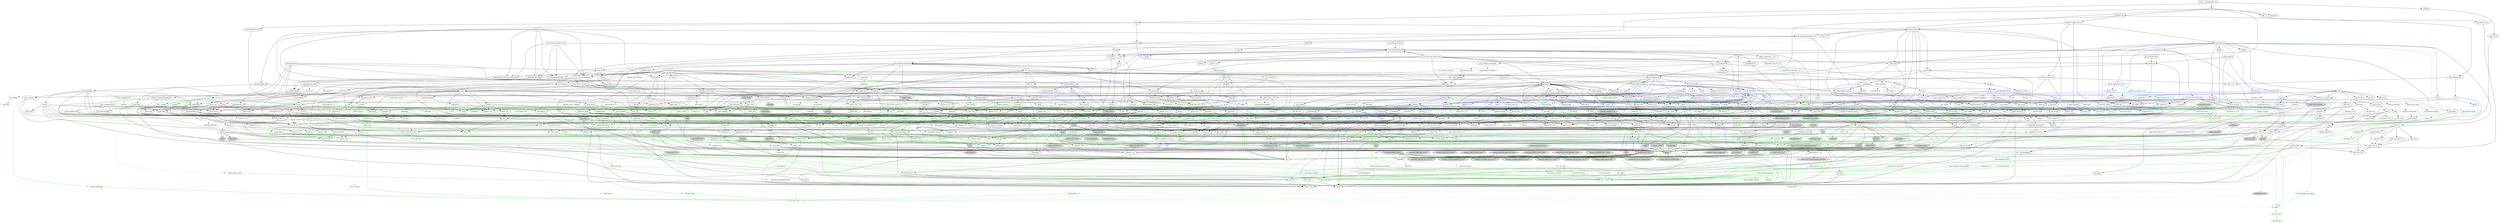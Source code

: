 digraph {
    0 [ label = "tests" shape = box]
    1 [ label = "catalyst-toolbox" shape = box]
    2 [ label = "chain-addr" shape = box]
    3 [ label = "chain-core" shape = box]
    4 [ label = "chain-ser" shape = box]
    5 [ label = "chain-crypto" shape = box]
    6 [ label = "typed-bytes" shape = box]
    7 [ label = "chain-impl-mockchain" shape = box]
    8 [ label = "cardano-legacy-address" shape = box]
    9 [ label = "chain-time" shape = box]
    10 [ label = "chain-vote" shape = box]
    11 [ label = "imhamt" shape = box]
    12 [ label = "sparse-array" shape = box]
    13 [ label = "chain-storage" shape = box]
    14 [ label = "jcli" shape = box]
    15 [ label = "jormungandr-lib" shape = box]
    16 [ label = "jormungandr-automation" shape = box]
    17 [ label = "jortestkit" shape = box]
    18 [ label = "jormungandr-integration-tests" shape = box]
    19 [ label = "hersir" shape = box]
    20 [ label = "thor" shape = box]
    21 [ label = "loki" shape = box]
    22 [ label = "mjolnir" shape = box]
    23 [ label = "snapshot-lib" shape = box]
    24 [ label = "symmetric-cipher" shape = box]
    25 [ label = "vit-servicing-station-lib" shape = box]
    26 [ label = "event-db" shape = box]
    27 [ label = "vit-servicing-station-tests" shape = box]
    28 [ label = "wallet" shape = box]
    29 [ label = "chain-path-derivation" shape = box]
    30 [ label = "hdkeygen" shape = box]
    31 [ label = "chain-network" shape = box]
    32 [ label = "jormungandrwallet" shape = box]
    33 [ label = "wallet-core" shape = box]
    34 [ label = "wallet-wasm-js" shape = box]
    35 [ label = "jormungandr" shape = box]
    36 [ label = "explorer" shape = box]
    37 [ label = "settings" shape = box]
    38 [ label = "blockchain" shape = box]
    39 [ label = "vit-servicing-station-cli" shape = box]
    40 [ label = "vit-servicing-station-server" shape = box]
    41 [ label = "iapyx" shape = box]
    42 [ label = "valgrind" shape = box]
    43 [ label = "vitup" shape = box]
    44 [ label = "mainnet-lib" shape = box]
    45 [ label = "mainnet-tools" shape = box]
    46 [ label = "scheduler-service-lib" shape = box]
    47 [ label = "signals-handler" shape = box]
    48 [ label = "snapshot-trigger-service" shape = box]
    49 [ label = "voting_tools_rs" shape = box]
    50 [ label = "integration-tests" shape = box]
    51 [ label = "cat-data-service" shape = box]
    52 [ label = "tally" shape = box]
    53 [ label = "assert_cmd" ]
    54 [ label = "assert_fs" ]
    55 [ label = "bech32 0.8.1" ]
    56 [ label = "clap 4.2.1" ]
    57 [ label = "color-eyre" ]
    58 [ label = "csv" ]
    59 [ label = "fraction" ]
    60 [ label = "futures" ]
    61 [ label = "gag" ]
    62 [ label = "governor" ]
    63 [ label = "graphql_client" ]
    64 [ label = "hex" ]
    65 [ label = "image" ]
    66 [ label = "itertools" color = darkgreen]
    67 [ label = "once_cell" color = darkgreen]
    68 [ label = "predicates 2.1.5" ]
    69 [ label = "proptest" ]
    70 [ label = "qrcode" ]
    71 [ label = "quircs" ]
    72 [ label = "rand 0.8.5" color = darkgreen]
    73 [ label = "rand_chacha 0.3.1" color = darkgreen]
    74 [ label = "rayon" ]
    75 [ label = "regex" color = darkgreen]
    76 [ label = "reqwest" ]
    77 [ label = "rusqlite" ]
    78 [ label = "rust_decimal" color = darkgreen]
    79 [ label = "rust_decimal_macros" color = green3]
    80 [ label = "serde" color = darkgreen]
    81 [ label = "serde_json" color = darkgreen]
    82 [ label = "serde_test" ]
    83 [ label = "serde_yaml" ]
    84 [ label = "sscanf" ]
    85 [ label = "test-strategy" color = green3]
    86 [ label = "thiserror" color = darkgreen]
    87 [ label = "time 0.3.20" color = darkgreen]
    88 [ label = "tokio" color = darkgreen]
    89 [ label = "tracing" color = darkgreen]
    90 [ label = "tracing-subscriber" ]
    91 [ label = "url" color = darkgreen]
    92 [ label = "versionisator" color = green3]
    93 [ label = "cryptoxide 0.4.4" ]
    94 [ label = "quickcheck" ]
    95 [ label = "curve25519-dalek-ng" ]
    96 [ label = "ed25519-bip32 0.4.1" ]
    97 [ label = "ed25519-dalek" ]
    98 [ label = "generic-array" color = darkgreen]
    99 [ label = "rand_core 0.6.4" color = darkgreen]
    100 [ label = "sha2 0.10.6" color = darkgreen]
    101 [ label = "smoke" color = blue]
    102 [ label = "lazy_static" color = darkgreen]
    103 [ label = "quickcheck_macros" color = green3]
    104 [ label = "strum" ]
    105 [ label = "strum_macros" color = green3]
    106 [ label = "tempfile" color = darkgreen]
    107 [ label = "cbor_event" ]
    108 [ label = "base64 0.21.0" color = darkgreen]
    109 [ label = "cfg-if 1.0.0" color = darkgreen]
    110 [ label = "const_format" ]
    111 [ label = "criterion" ]
    112 [ label = "rustc_version" color = green3]
    113 [ label = "trybuild" color = blue]
    114 [ label = "data-pile" ]
    115 [ label = "sled" ]
    116 [ label = "base64 0.13.1" ]
    117 [ label = "bincode" ]
    118 [ label = "bytes" color = darkgreen]
    119 [ label = "clap_complete" ]
    120 [ label = "gtmpl" ]
    121 [ label = "rand 0.7.3" ]
    122 [ label = "rpassword" ]
    123 [ label = "serde_derive" color = green3]
    124 [ label = "http" ]
    125 [ label = "humantime" ]
    126 [ label = "parity-multiaddr" ]
    127 [ label = "serde_with" ]
    128 [ label = "bytesize" ]
    129 [ label = "custom_debug" ]
    130 [ label = "flate2" ]
    131 [ label = "fs_extra" ]
    132 [ label = "json" ]
    133 [ label = "keynesis" ]
    134 [ label = "log" color = darkgreen]
    135 [ label = "netstat2" ]
    136 [ label = "os_info" ]
    137 [ label = "poldercast" ]
    138 [ label = "prost 0.9.0" color = darkgreen]
    139 [ label = "semver" color = darkgreen]
    140 [ label = "sysinfo" ]
    141 [ label = "tar" ]
    142 [ label = "tokio-stream" ]
    143 [ label = "tonic 0.6.2" ]
    144 [ label = "tonic-build 0.6.2" color = green3]
    145 [ label = "warp" ]
    146 [ label = "zip" ]
    147 [ label = "console" ]
    148 [ label = "dialoguer" ]
    149 [ label = "indicatif" ]
    150 [ label = "sha-1" ]
    151 [ label = "sha2 0.9.9" ]
    152 [ label = "bech32 0.7.3" ]
    153 [ label = "rstest" color = green3]
    154 [ label = "yaml-rust" ]
    155 [ label = "ctrlc" ]
    156 [ label = "slave-pool" ]
    157 [ label = "cocoon" ]
    158 [ label = "dirs" ]
    159 [ label = "zeroize" ]
    160 [ label = "async-trait" color = green3]
    161 [ label = "diesel 1.4.8" color = darkgreen]
    162 [ label = "diesel_migrations 1.4.0" ]
    163 [ label = "dotenv" ]
    164 [ label = "http-zipkin" ]
    165 [ label = "notify" ]
    166 [ label = "pretty_assertions 1.3.0" color = blue]
    167 [ label = "r2d2" color = darkgreen]
    168 [ label = "simplelog 0.8.0" ]
    169 [ label = "tracing-futures" ]
    170 [ label = "bb8" ]
    171 [ label = "bb8-postgres" ]
    172 [ label = "chrono" color = darkgreen]
    173 [ label = "dotenvy" ]
    174 [ label = "tokio-postgres" color = darkgreen]
    175 [ label = "cfg-if 0.1.10" ]
    176 [ label = "dyn-clone" color = darkgreen]
    177 [ label = "fake" ]
    178 [ label = "hyper" ]
    179 [ label = "postgres" color = darkgreen]
    180 [ label = "pretty_assertions 0.6.1" ]
    181 [ label = "rand_core 0.5.1" ]
    182 [ label = "refinery" ]
    183 [ label = "hashlink" ]
    184 [ label = "paste" color = blue]
    185 [ label = "http-body" ]
    186 [ label = "pin-project" ]
    187 [ label = "clear_on_drop" ]
    188 [ label = "console_error_panic_hook" ]
    189 [ label = "getrandom 0.2.9" color = darkgreen]
    190 [ label = "js-sys" color = darkgreen]
    191 [ label = "wasm-bindgen" color = darkgreen]
    192 [ label = "wasm-bindgen-test" color = blue]
    193 [ label = "web-sys" ]
    194 [ label = "arc-swap" ]
    195 [ label = "enum-as-inner" color = green3]
    196 [ label = "jsonrpsee-core" ]
    197 [ label = "jsonrpsee-http-server" ]
    198 [ label = "libc" color = darkgreen]
    199 [ label = "linked-hash-map" ]
    200 [ label = "local-ip-address" ]
    201 [ label = "lru" ]
    202 [ label = "nix 0.25.1" style = filled, fillcolor = lightgrey]
    203 [ label = "opentelemetry" ]
    204 [ label = "opentelemetry-otlp" ]
    205 [ label = "opentelemetry-semantic-conventions" ]
    206 [ label = "tokio-util 0.6.10" ]
    207 [ label = "tracing-appender" ]
    208 [ label = "tracing-opentelemetry" ]
    209 [ label = "trust-dns-resolver" ]
    210 [ label = "anyhow" color = darkgreen]
    211 [ label = "async-graphql" ]
    212 [ label = "async-graphql-warp" ]
    213 [ label = "futures-channel" color = darkgreen]
    214 [ label = "futures-util" color = darkgreen]
    215 [ label = "ed25519-bip32 0.3.2" ]
    216 [ label = "prettytable-rs" ]
    217 [ label = "warp-reverse-proxy" ]
    218 [ label = "diffy" ]
    219 [ label = "glob" ]
    220 [ label = "path-slash" ]
    221 [ label = "rustls" ]
    222 [ label = "rustls-pemfile" ]
    223 [ label = "tempdir" ]
    224 [ label = "tokio-rustls" ]
    225 [ label = "uuid 0.8.2" ]
    226 [ label = "walkdir" color = darkgreen]
    227 [ label = "cardano-serialization-lib" ]
    228 [ label = "pharos" ]
    229 [ label = "job_scheduler_ng" ]
    230 [ label = "num-traits" color = darkgreen]
    231 [ label = "uuid 1.3.1" ]
    232 [ label = "bigdecimal" ]
    233 [ label = "blake2" ]
    234 [ label = "bytekind" ]
    235 [ label = "cddl" ]
    236 [ label = "ciborium" ]
    237 [ label = "dashmap" ]
    238 [ label = "diesel 2.0.3" ]
    239 [ label = "diesel-derive-enum" color = green3]
    240 [ label = "diesel_migrations 2.0.0" color = blue]
    241 [ label = "insta" color = blue]
    242 [ label = "microtype" ]
    243 [ label = "nonempty" ]
    244 [ label = "rand 0.6.5" ]
    245 [ label = "rand_core 0.4.2" ]
    246 [ label = "scheduled-thread-pool" color = darkgreen]
    247 [ label = "serial_test" color = blue]
    248 [ label = "tracing-test" color = blue]
    249 [ label = "validity" ]
    250 [ label = "libmath" ]
    251 [ label = "rand_chacha 0.2.2" ]
    252 [ label = "axum" ]
    253 [ label = "metrics" ]
    254 [ label = "metrics-exporter-prometheus" ]
    255 [ label = "tower" ]
    256 [ label = "tower-http" ]
    257 [ label = "clap_complete_command" ]
    258 [ label = "anstyle" ]
    259 [ label = "bstr" ]
    260 [ label = "doc-comment" ]
    261 [ label = "predicates 3.0.2" ]
    262 [ label = "predicates-core" ]
    263 [ label = "predicates-tree" ]
    264 [ label = "wait-timeout" ]
    265 [ label = "globwalk" ]
    266 [ label = "clap_builder" ]
    267 [ label = "clap_derive 4.2.0" color = green3, style = dashed]
    268 [ label = "backtrace" ]
    269 [ label = "color-spantrace" style = dashed]
    270 [ label = "eyre" ]
    271 [ label = "indenter" ]
    272 [ label = "owo-colors" ]
    273 [ label = "tracing-error" style = dashed]
    274 [ label = "csv-core" ]
    275 [ label = "itoa" color = darkgreen]
    276 [ label = "ryu" color = darkgreen]
    277 [ label = "num" ]
    278 [ label = "futures-core" color = darkgreen]
    279 [ label = "futures-executor" ]
    280 [ label = "futures-io" color = darkgreen]
    281 [ label = "futures-sink" color = darkgreen]
    282 [ label = "futures-task" color = darkgreen]
    283 [ label = "filedescriptor" ]
    284 [ label = "futures-timer" style = dashed]
    285 [ label = "no-std-compat" ]
    286 [ label = "nonzero_ext" ]
    287 [ label = "parking_lot 0.12.1" color = darkgreen]
    288 [ label = "smallvec" color = darkgreen]
    289 [ label = "graphql_query_derive" color = green3, style = dashed]
    290 [ label = "bytemuck" ]
    291 [ label = "byteorder" color = darkgreen]
    292 [ label = "color_quant" ]
    293 [ label = "gif" style = dashed]
    294 [ label = "jpeg-decoder" style = dashed]
    295 [ label = "num-iter" ]
    296 [ label = "num-rational 0.3.2" ]
    297 [ label = "png" style = dashed]
    298 [ label = "scoped_threadpool" style = dashed]
    299 [ label = "tiff" style = dashed]
    300 [ label = "either" color = darkgreen]
    301 [ label = "difflib" style = dashed]
    302 [ label = "float-cmp" style = dashed]
    303 [ label = "normalize-line-endings" style = dashed]
    304 [ label = "bit-set" style = dashed]
    305 [ label = "bitflags 1.3.2" color = darkgreen]
    306 [ label = "quick-error 2.0.1" style = dashed]
    307 [ label = "rand_xorshift 0.3.0" ]
    308 [ label = "regex-syntax" color = darkgreen]
    309 [ label = "rusty-fork" style = dashed]
    310 [ label = "unarray" ]
    311 [ label = "checked_int_cast" ]
    312 [ label = "num-derive" color = green3]
    313 [ label = "ppv-lite86" color = darkgreen]
    314 [ label = "rayon-core" ]
    315 [ label = "aho-corasick" color = darkgreen]
    316 [ label = "memchr" color = darkgreen]
    317 [ label = "encoding_rs" ]
    318 [ label = "h2" ]
    319 [ label = "hyper-rustls" style = "dashed,filled", fillcolor = lightgrey]
    320 [ label = "ipnet" ]
    321 [ label = "mime" ]
    322 [ label = "percent-encoding" color = darkgreen]
    323 [ label = "pin-project-lite" color = darkgreen]
    324 [ label = "serde_urlencoded" ]
    325 [ label = "tower-service" ]
    326 [ label = "wasm-bindgen-futures" ]
    327 [ label = "webpki-roots" style = "dashed,filled", fillcolor = lightgrey]
    328 [ label = "winreg" style = filled, fillcolor = lightgrey]
    329 [ label = "bitflags 2.3.3" ]
    330 [ label = "fallible-iterator" color = darkgreen]
    331 [ label = "fallible-streaming-iterator" ]
    332 [ label = "libsqlite3-sys" ]
    333 [ label = "arrayvec 0.7.2" color = darkgreen]
    334 [ label = "borsh" color = darkgreen, style = dashed]
    335 [ label = "bytecheck" color = darkgreen, style = dashed]
    336 [ label = "rkyv" color = darkgreen, style = dashed]
    337 [ label = "quote" color = green3]
    338 [ label = "indexmap" color = darkgreen]
    339 [ label = "sscanf_macro" color = green3]
    340 [ label = "proc-macro2" color = green3]
    341 [ label = "structmeta" color = green3]
    342 [ label = "syn 1.0.109" color = green3]
    343 [ label = "thiserror-impl" color = green3]
    344 [ label = "num_threads" color = darkgreen, style = "dashed,filled", fillcolor = lightgrey]
    345 [ label = "time-core" color = darkgreen]
    346 [ label = "time-macros" color = green3, style = dashed]
    347 [ label = "autocfg 1.1.0" color = green3]
    348 [ label = "mio" color = darkgreen]
    349 [ label = "num_cpus" color = darkgreen]
    350 [ label = "signal-hook-registry" color = darkgreen, style = "dashed,filled", fillcolor = lightgrey]
    351 [ label = "socket2 0.4.9" color = darkgreen, style = dashed]
    352 [ label = "tokio-macros" color = green3, style = dashed]
    353 [ label = "windows-sys 0.45.0" color = darkgreen, style = filled, fillcolor = lightgrey]
    354 [ label = "tracing-attributes" color = green3, style = dashed]
    355 [ label = "tracing-core" color = darkgreen]
    356 [ label = "matchers" style = dashed]
    357 [ label = "nu-ansi-term" style = dashed]
    358 [ label = "sharded-slab" style = dashed]
    359 [ label = "thread_local" ]
    360 [ label = "tracing-log" style = dashed]
    361 [ label = "tracing-serde" style = dashed]
    362 [ label = "form_urlencoded" color = darkgreen]
    363 [ label = "idna 0.3.0" color = darkgreen]
    364 [ label = "platforms" color = green3]
    365 [ label = "env_logger" style = dashed]
    366 [ label = "digest 0.9.0" ]
    367 [ label = "subtle-ng" ]
    368 [ label = "curve25519-dalek" ]
    369 [ label = "ed25519" ]
    370 [ label = "typenum" color = darkgreen]
    371 [ label = "version_check" color = green3]
    372 [ label = "cpufeatures" color = darkgreen, style = filled, fillcolor = lightgrey]
    373 [ label = "digest 0.10.6" color = darkgreen]
    374 [ label = "heck 0.4.1" color = green3]
    375 [ label = "rustversion" color = red]
    376 [ label = "fastrand" color = darkgreen]
    377 [ label = "redox_syscall 0.3.5" color = darkgreen, style = filled, fillcolor = lightgrey]
    378 [ label = "rustix" color = darkgreen, style = filled, fillcolor = lightgrey]
    379 [ label = "const_format_proc_macros" color = green3]
    380 [ label = "atty" ]
    381 [ label = "cast" ]
    382 [ label = "clap 2.34.0" ]
    383 [ label = "criterion-plot" ]
    384 [ label = "oorandom" ]
    385 [ label = "plotters" ]
    386 [ label = "serde_cbor" ]
    387 [ label = "tinytemplate" ]
    388 [ label = "basic-toml" color = blue]
    389 [ label = "termcolor" color = darkgreen]
    390 [ label = "memmap2" ]
    391 [ label = "crc32fast" ]
    392 [ label = "crossbeam-epoch" ]
    393 [ label = "crossbeam-utils" ]
    394 [ label = "fs2" style = filled, fillcolor = lightgrey]
    395 [ label = "fxhash" ]
    396 [ label = "parking_lot 0.11.2" ]
    397 [ label = "gtmpl_value" ]
    398 [ label = "getrandom 0.1.16" style = dashed]
    399 [ label = "rand_hc 0.2.0" style = filled, fillcolor = lightgrey]
    400 [ label = "winapi" color = darkgreen, style = filled, fillcolor = lightgrey]
    401 [ label = "syn 2.0.13" color = green3]
    402 [ label = "fnv" color = darkgreen]
    403 [ label = "arrayref" ]
    404 [ label = "bs58" ]
    405 [ label = "data-encoding" ]
    406 [ label = "multihash" ]
    407 [ label = "static_assertions" ]
    408 [ label = "unsigned-varint 0.7.1" ]
    409 [ label = "serde_with_macros" color = green3, style = dashed]
    410 [ label = "custom_debug_derive" color = green3]
    411 [ label = "miniz_oxide 0.6.2" ]
    412 [ label = "cryptoxide 0.3.6" ]
    413 [ label = "prost-derive 0.9.0" color = green3, style = dashed]
    414 [ label = "core-foundation-sys" color = darkgreen, style = filled, fillcolor = lightgrey]
    415 [ label = "ntapi" style = filled, fillcolor = lightgrey]
    416 [ label = "filetime" ]
    417 [ label = "xattr" style = "dashed,filled", fillcolor = lightgrey]
    418 [ label = "tokio-util 0.7.7" color = darkgreen]
    419 [ label = "async-stream" ]
    420 [ label = "hyper-timeout" style = dashed]
    421 [ label = "tower-layer" ]
    422 [ label = "prost-build 0.9.0" color = green3, style = dashed]
    423 [ label = "headers" ]
    424 [ label = "mime_guess" ]
    425 [ label = "multiparty" style = dashed]
    426 [ label = "scoped-tls" ]
    427 [ label = "tokio-tungstenite" style = dashed]
    428 [ label = "aes" style = dashed]
    429 [ label = "bzip2" style = dashed]
    430 [ label = "constant_time_eq" style = dashed]
    431 [ label = "hmac 0.12.1" color = darkgreen]
    432 [ label = "pbkdf2 0.11.0" style = dashed]
    433 [ label = "sha1" ]
    434 [ label = "zstd" style = dashed]
    435 [ label = "encode_unicode 0.3.6" style = filled, fillcolor = lightgrey]
    436 [ label = "unicode-width" color = darkgreen]
    437 [ label = "windows-sys 0.42.0" style = filled, fillcolor = lightgrey]
    438 [ label = "shell-words" ]
    439 [ label = "number_prefix" ]
    440 [ label = "block-buffer 0.9.0" ]
    441 [ label = "opaque-debug" ]
    442 [ label = "nix 0.26.2" style = filled, fillcolor = lightgrey]
    443 [ label = "crossbeam-channel" ]
    444 [ label = "aes-gcm" ]
    445 [ label = "chacha20poly1305" ]
    446 [ label = "hmac 0.11.0" ]
    447 [ label = "pbkdf2 0.9.0" ]
    448 [ label = "dirs-sys" ]
    449 [ label = "zeroize_derive" color = green3, style = dashed]
    450 [ label = "diesel_derives 1.4.1" color = green3]
    451 [ label = "pq-sys" color = darkgreen, style = dashed]
    452 [ label = "migrations_internals 1.4.1" color = darkgreen]
    453 [ label = "migrations_macros 1.4.2" color = green3]
    454 [ label = "zipkin" ]
    455 [ label = "fsevent-sys" style = "dashed,filled", fillcolor = lightgrey]
    456 [ label = "inotify" style = filled, fillcolor = lightgrey]
    457 [ label = "kqueue" style = filled, fillcolor = lightgrey]
    458 [ label = "ctor" color = green3, style = filled, fillcolor = lightgrey]
    459 [ label = "diff" color = blue]
    460 [ label = "output_vt100" style = filled, fillcolor = lightgrey]
    461 [ label = "yansi" color = blue]
    462 [ label = "iana-time-zone" color = darkgreen, style = "dashed,filled", fillcolor = lightgrey]
    463 [ label = "num-integer" color = darkgreen]
    464 [ label = "time 0.1.45" color = darkgreen, style = dashed]
    465 [ label = "phf" color = darkgreen]
    466 [ label = "postgres-protocol" color = darkgreen]
    467 [ label = "postgres-types" color = darkgreen]
    468 [ label = "socket2 0.5.1" color = darkgreen]
    469 [ label = "httparse" ]
    470 [ label = "httpdate" ]
    471 [ label = "want" ]
    472 [ label = "ansi_term 0.11.0" ]
    473 [ label = "difference" ]
    474 [ label = "refinery-core" color = darkgreen]
    475 [ label = "refinery-macros" color = green3]
    476 [ label = "hashbrown 0.12.3" color = darkgreen]
    477 [ label = "paste-impl" color = turquoise3]
    478 [ label = "proc-macro-hack" color = turquoise3]
    479 [ label = "pin-project-internal" color = green3]
    480 [ label = "cc" color = green3]
    481 [ label = "wasi 0.11.0+wasi-snapshot-preview1" color = darkgreen, style = filled, fillcolor = lightgrey]
    482 [ label = "wasm-bindgen-macro" color = green3]
    483 [ label = "wasm-bindgen-test-macro" color = turquoise3]
    484 [ label = "beef" ]
    485 [ label = "jsonrpsee-types" ]
    486 [ label = "rustc-hash" style = dashed]
    487 [ label = "globset" ]
    488 [ label = "unicase" color = darkgreen]
    489 [ label = "neli" style = filled, fillcolor = lightgrey]
    490 [ label = "memoffset 0.6.5" style = "dashed,filled", fillcolor = lightgrey]
    491 [ label = "pin-utils" color = darkgreen]
    492 [ label = "opentelemetry_api" ]
    493 [ label = "opentelemetry_sdk" ]
    494 [ label = "opentelemetry-proto" ]
    495 [ label = "prost 0.11.8" color = darkgreen, style = dashed]
    496 [ label = "tonic 0.8.3" style = dashed]
    497 [ label = "slab" color = darkgreen]
    498 [ label = "ipconfig" style = "dashed,filled", fillcolor = lightgrey]
    499 [ label = "lru-cache" ]
    500 [ label = "resolv-conf" style = dashed]
    501 [ label = "trust-dns-proto" ]
    502 [ label = "async-graphql-derive" color = green3]
    503 [ label = "async-graphql-parser" color = darkgreen]
    504 [ label = "async-graphql-value" color = darkgreen]
    505 [ label = "fast_chemail" style = dashed]
    506 [ label = "multer" ]
    507 [ label = "futures-macro" color = green3, style = dashed]
    508 [ label = "encode_unicode 1.0.0" ]
    509 [ label = "is-terminal" ]
    510 [ label = "term" ]
    511 [ label = "ansi_term 0.12.1" ]
    512 [ label = "ring" ]
    513 [ label = "sct" ]
    514 [ label = "webpki" ]
    515 [ label = "rand 0.4.6" ]
    516 [ label = "remove_dir_all" ]
    517 [ label = "same-file" color = darkgreen]
    518 [ label = "winapi-util" color = darkgreen, style = filled, fillcolor = lightgrey]
    519 [ label = "noop_proc_macro" color = green3, style = filled, fillcolor = lightgrey]
    520 [ label = "num-bigint" ]
    521 [ label = "rand_os" ]
    522 [ label = "schemars" color = darkgreen]
    523 [ label = "serde-wasm-bindgen" style = filled, fillcolor = lightgrey]
    524 [ label = "cron" ]
    525 [ label = "libm" color = darkgreen, style = dashed]
    526 [ label = "abnf_to_pest" ]
    527 [ label = "base16" ]
    528 [ label = "base64-url" style = dashed]
    529 [ label = "clap 3.2.23" style = dashed]
    530 [ label = "codespan-reporting" color = darkgreen]
    531 [ label = "crossterm" style = "dashed,filled", fillcolor = lightgrey]
    532 [ label = "displaydoc" color = green3]
    533 [ label = "hexf-parse" ]
    534 [ label = "lexical-core" ]
    535 [ label = "pest_meta" ]
    536 [ label = "pest_vm" ]
    537 [ label = "simplelog 0.11.2" ]
    538 [ label = "uriparse" style = dashed]
    539 [ label = "ciborium-io" ]
    540 [ label = "ciborium-ll" ]
    541 [ label = "lock_api" color = darkgreen]
    542 [ label = "parking_lot_core 0.9.7" color = darkgreen]
    543 [ label = "diesel_derives 2.0.2" color = green3]
    544 [ label = "migrations_internals 2.0.0" color = steelblue]
    545 [ label = "migrations_macros 2.0.0" color = turquoise3]
    546 [ label = "similar" color = blue]
    547 [ label = "microtype-macro" color = green3]
    548 [ label = "secrecy" style = dashed]
    549 [ label = "autocfg 0.1.8" color = green3]
    550 [ label = "rand_chacha 0.1.1" ]
    551 [ label = "rand_hc 0.1.0" ]
    552 [ label = "rand_isaac" ]
    553 [ label = "rand_jitter" ]
    554 [ label = "rand_pcg" ]
    555 [ label = "rand_xorshift 0.1.1" ]
    556 [ label = "serial_test_derive" color = turquoise3]
    557 [ label = "tracing-test-macro" color = turquoise3]
    558 [ label = "rand 0.3.23" ]
    559 [ label = "axum-core" ]
    560 [ label = "matchit" ]
    561 [ label = "serde_path_to_error" style = dashed]
    562 [ label = "sync_wrapper" ]
    563 [ label = "ahash 0.7.6" color = darkgreen]
    564 [ label = "metrics-macros" color = green3]
    565 [ label = "metrics-util" ]
    566 [ label = "quanta" ]
    567 [ label = "http-range-header" ]
    568 [ label = "clap_complete_fig" style = dashed]
    569 [ label = "clap_complete_nushell" style = dashed]
    570 [ label = "regex-automata" style = dashed]
    571 [ label = "termtree" ]
    572 [ label = "ignore" ]
    573 [ label = "anstream" style = dashed]
    574 [ label = "clap_lex 0.4.1" ]
    575 [ label = "strsim" color = darkgreen, style = dashed]
    576 [ label = "addr2line" ]
    577 [ label = "object" ]
    578 [ label = "rustc-demangle" ]
    579 [ label = "num-complex" ]
    580 [ label = "num-rational 0.4.1" ]
    581 [ label = "graphql_client_codegen" color = green3, style = dashed]
    582 [ label = "weezl" style = dashed]
    583 [ label = "deflate" style = dashed]
    584 [ label = "miniz_oxide 0.3.7" style = dashed]
    585 [ label = "miniz_oxide 0.4.4" style = dashed]
    586 [ label = "bit-vec" style = dashed]
    587 [ label = "quick-error 1.2.3" style = dashed]
    588 [ label = "crossbeam-deque" ]
    589 [ label = "pkg-config" color = green3, style = dashed]
    590 [ label = "vcpkg" color = green3, style = dashed]
    591 [ label = "borsh-derive" color = green3, style = dashed]
    592 [ label = "hashbrown 0.13.2" color = darkgreen, style = dashed]
    593 [ label = "bytecheck_derive" color = green3, style = dashed]
    594 [ label = "ptr_meta" color = darkgreen, style = dashed]
    595 [ label = "simdutf8" color = darkgreen, style = dashed]
    596 [ label = "rend" color = darkgreen, style = dashed]
    597 [ label = "rkyv_derive" color = green3, style = dashed]
    598 [ label = "seahash" color = darkgreen, style = dashed]
    599 [ label = "unicode-ident" color = green3]
    600 [ label = "structmeta-derive" color = green3]
    601 [ label = "hermit-abi 0.2.6" color = darkgreen, style = filled, fillcolor = lightgrey]
    602 [ label = "windows-targets 0.42.2" color = darkgreen, style = filled, fillcolor = lightgrey]
    603 [ label = "valuable" color = darkgreen, style = "dashed,filled", fillcolor = lightgrey]
    604 [ label = "overload" style = dashed]
    605 [ label = "unicode-bidi" color = darkgreen]
    606 [ label = "unicode-normalization" color = darkgreen]
    607 [ label = "subtle" color = darkgreen]
    608 [ label = "signature" ]
    609 [ label = "block-buffer 0.10.4" color = darkgreen, style = dashed]
    610 [ label = "crypto-common" color = darkgreen]
    611 [ label = "instant" color = darkgreen]
    612 [ label = "errno" color = darkgreen, style = filled, fillcolor = lightgrey]
    613 [ label = "io-lifetimes" color = darkgreen]
    614 [ label = "linux-raw-sys" color = darkgreen, style = filled, fillcolor = lightgrey]
    615 [ label = "unicode-xid" color = green3]
    616 [ label = "hermit-abi 0.1.19" style = filled, fillcolor = lightgrey]
    617 [ label = "textwrap 0.11.0" ]
    618 [ label = "plotters-backend" ]
    619 [ label = "plotters-svg" style = dashed]
    620 [ label = "half" ]
    621 [ label = "memoffset 0.8.0" ]
    622 [ label = "scopeguard" color = darkgreen]
    623 [ label = "parking_lot_core 0.8.6" ]
    624 [ label = "wasi 0.9.0+wasi-snapshot-preview1" style = "dashed,filled", fillcolor = lightgrey]
    625 [ label = "winapi-i686-pc-windows-gnu" color = darkgreen, style = filled, fillcolor = lightgrey]
    626 [ label = "winapi-x86_64-pc-windows-gnu" color = darkgreen, style = filled, fillcolor = lightgrey]
    627 [ label = "multihash-derive" color = green3, style = dashed]
    628 [ label = "unsigned-varint 0.5.1" ]
    629 [ label = "darling" color = green3]
    630 [ label = "synstructure" color = green3]
    631 [ label = "adler" ]
    632 [ label = "redox_syscall 0.2.16" color = darkgreen, style = filled, fillcolor = lightgrey]
    633 [ label = "async-stream-impl" color = green3]
    634 [ label = "tokio-io-timeout" style = dashed]
    635 [ label = "heck 0.3.3" color = green3, style = dashed]
    636 [ label = "multimap" color = green3, style = dashed]
    637 [ label = "petgraph" color = green3, style = dashed]
    638 [ label = "prost-types 0.9.0" color = green3, style = dashed]
    639 [ label = "which" color = green3, style = dashed]
    640 [ label = "headers-core" ]
    641 [ label = "try-lock" ]
    642 [ label = "tungstenite" style = dashed]
    643 [ label = "cipher 0.3.0" ]
    644 [ label = "bzip2-sys" style = dashed]
    645 [ label = "password-hash" style = dashed]
    646 [ label = "zstd-safe" style = dashed]
    647 [ label = "windows_aarch64_gnullvm 0.42.2" color = darkgreen, style = filled, fillcolor = lightgrey]
    648 [ label = "windows_aarch64_msvc 0.42.2" color = darkgreen, style = filled, fillcolor = lightgrey]
    649 [ label = "windows_i686_gnu 0.42.2" color = darkgreen, style = filled, fillcolor = lightgrey]
    650 [ label = "windows_i686_msvc 0.42.2" color = darkgreen, style = filled, fillcolor = lightgrey]
    651 [ label = "windows_x86_64_gnu 0.42.2" color = darkgreen, style = filled, fillcolor = lightgrey]
    652 [ label = "windows_x86_64_gnullvm 0.42.2" color = darkgreen, style = filled, fillcolor = lightgrey]
    653 [ label = "windows_x86_64_msvc 0.42.2" color = darkgreen, style = filled, fillcolor = lightgrey]
    654 [ label = "aead 0.4.3" ]
    655 [ label = "ctr" ]
    656 [ label = "ghash" ]
    657 [ label = "aead 0.5.2" ]
    658 [ label = "chacha20" ]
    659 [ label = "cipher 0.4.4" ]
    660 [ label = "poly1305" ]
    661 [ label = "crypto-mac" ]
    662 [ label = "redox_users" style = filled, fillcolor = lightgrey]
    663 [ label = "lazycell" ]
    664 [ label = "zipkin-types" ]
    665 [ label = "inotify-sys" style = filled, fillcolor = lightgrey]
    666 [ label = "kqueue-sys" style = filled, fillcolor = lightgrey]
    667 [ label = "android_system_properties" color = darkgreen, style = "dashed,filled", fillcolor = lightgrey]
    668 [ label = "iana-time-zone-haiku" color = darkgreen, style = "dashed,filled", fillcolor = lightgrey]
    669 [ label = "windows" color = darkgreen, style = "dashed,filled", fillcolor = lightgrey]
    670 [ label = "wasi 0.10.0+wasi-snapshot-preview1" color = darkgreen, style = filled, fillcolor = lightgrey]
    671 [ label = "phf_shared" color = darkgreen]
    672 [ label = "md-5" color = darkgreen]
    673 [ label = "stringprep" color = darkgreen]
    674 [ label = "siphasher" color = darkgreen]
    675 [ label = "toml" color = darkgreen]
    676 [ label = "jobserver" color = green3, style = dashed]
    677 [ label = "wasm-bindgen-macro-support" color = green3]
    678 [ label = "tonic-build 0.8.4" color = green3, style = dashed]
    679 [ label = "prost-derive 0.11.8" color = green3, style = dashed]
    680 [ label = "widestring" style = "dashed,filled", fillcolor = lightgrey]
    681 [ label = "hostname" style = dashed]
    682 [ label = "idna 0.2.3" ]
    683 [ label = "tinyvec" color = darkgreen]
    684 [ label = "Inflector" color = green3]
    685 [ label = "proc-macro-crate 1.3.1" color = green3]
    686 [ label = "pest" color = darkgreen]
    687 [ label = "ascii_utils" style = dashed]
    688 [ label = "spin 0.9.8" ]
    689 [ label = "hermit-abi 0.3.1" color = darkgreen, style = filled, fillcolor = lightgrey]
    690 [ label = "dirs-next" ]
    691 [ label = "spin 0.5.2" style = filled, fillcolor = lightgrey]
    692 [ label = "untrusted" ]
    693 [ label = "fuchsia-cprng" style = filled, fillcolor = lightgrey]
    694 [ label = "rand_core 0.3.1" ]
    695 [ label = "rdrand" style = filled, fillcolor = lightgrey]
    696 [ label = "cloudabi" style = filled, fillcolor = lightgrey]
    697 [ label = "schemars_derive" color = green3, style = dashed]
    698 [ label = "nom" ]
    699 [ label = "abnf" ]
    700 [ label = "pretty" ]
    701 [ label = "clap_derive 3.2.18" color = green3, style = dashed]
    702 [ label = "clap_lex 0.2.4" style = dashed]
    703 [ label = "textwrap 0.16.0" style = dashed]
    704 [ label = "crossterm_winapi" style = "dashed,filled", fillcolor = lightgrey]
    705 [ label = "signal-hook" style = "dashed,filled", fillcolor = lightgrey]
    706 [ label = "signal-hook-mio" style = "dashed,filled", fillcolor = lightgrey]
    707 [ label = "lexical-parse-float" style = dashed]
    708 [ label = "lexical-parse-integer" style = dashed]
    709 [ label = "lexical-util" ]
    710 [ label = "lexical-write-float" style = dashed]
    711 [ label = "lexical-write-integer" style = dashed]
    712 [ label = "proc-macro-error" color = green3]
    713 [ label = "atomic-shim" style = dashed]
    714 [ label = "hashbrown 0.11.2" style = dashed]
    715 [ label = "sketches-ddsketch" style = dashed]
    716 [ label = "mach" style = filled, fillcolor = lightgrey]
    717 [ label = "raw-cpuid" style = filled, fillcolor = lightgrey]
    718 [ label = "anstyle-parse" style = dashed]
    719 [ label = "anstyle-wincon" style = "dashed,filled", fillcolor = lightgrey]
    720 [ label = "concolor-override" style = dashed]
    721 [ label = "concolor-query" style = dashed]
    722 [ label = "utf8parse" style = dashed]
    723 [ label = "gimli" ]
    724 [ label = "graphql-introspection-query" color = green3, style = dashed]
    725 [ label = "graphql-parser" color = green3, style = dashed]
    726 [ label = "adler32" style = dashed]
    727 [ label = "borsh-derive-internal" color = green3, style = dashed]
    728 [ label = "borsh-schema-derive-internal" color = green3, style = dashed]
    729 [ label = "proc-macro-crate 0.1.5" color = green3, style = dashed]
    730 [ label = "ahash 0.8.3" color = darkgreen, style = dashed]
    731 [ label = "ptr_meta_derive" color = green3, style = dashed]
    732 [ label = "errno-dragonfly" color = darkgreen, style = filled, fillcolor = lightgrey]
    733 [ label = "windows-sys 0.48.0" color = darkgreen, style = "dashed,filled", fillcolor = lightgrey]
    734 [ label = "darling_core" color = green3]
    735 [ label = "darling_macro" color = green3]
    736 [ label = "unicode-segmentation" color = darkgreen]
    737 [ label = "fixedbitset" color = green3, style = dashed]
    738 [ label = "utf-8" style = dashed]
    739 [ label = "base64ct" style = dashed]
    740 [ label = "zstd-sys" style = dashed]
    741 [ label = "polyval" ]
    742 [ label = "inout" ]
    743 [ label = "universal-hash 0.5.0" ]
    744 [ label = "cxx" color = darkgreen, style = "dashed,filled", fillcolor = lightgrey]
    745 [ label = "cxx-build" color = green3, style = "dashed,filled", fillcolor = lightgrey]
    746 [ label = "windows-targets 0.48.0" color = darkgreen, style = "dashed,filled", fillcolor = lightgrey]
    747 [ label = "wasm-bindgen-backend" color = green3]
    748 [ label = "wasm-bindgen-shared" color = green3]
    749 [ label = "prettyplease" color = green3, style = dashed]
    750 [ label = "prost-build 0.11.8" color = green3, style = dashed]
    751 [ label = "match_cfg" style = dashed]
    752 [ label = "matches" ]
    753 [ label = "tinyvec_macros" color = darkgreen, style = dashed]
    754 [ label = "toml_edit" color = green3]
    755 [ label = "ucd-trie" color = darkgreen]
    756 [ label = "dirs-sys-next" ]
    757 [ label = "serde_derive_internals" color = green3, style = dashed]
    758 [ label = "minimal-lexical" ]
    759 [ label = "abnf-core" ]
    760 [ label = "arrayvec 0.5.2" ]
    761 [ label = "typed-arena" ]
    762 [ label = "os_str_bytes" style = dashed]
    763 [ label = "proc-macro-error-attr" color = green3]
    764 [ label = "combine" color = green3, style = dashed]
    765 [ label = "ident_case" color = green3]
    766 [ label = "universal-hash 0.4.1" ]
    767 [ label = "cxxbridge-flags" color = green3, style = "dashed,filled", fillcolor = lightgrey]
    768 [ label = "cxxbridge-macro" color = green3, style = "dashed,filled", fillcolor = lightgrey]
    769 [ label = "link-cplusplus" color = darkgreen, style = "dashed,filled", fillcolor = lightgrey]
    770 [ label = "scratch" color = green3, style = "dashed,filled", fillcolor = lightgrey]
    771 [ label = "windows_aarch64_gnullvm 0.48.0" color = darkgreen, style = "dashed,filled", fillcolor = lightgrey]
    772 [ label = "windows_aarch64_msvc 0.48.0" color = darkgreen, style = "dashed,filled", fillcolor = lightgrey]
    773 [ label = "windows_i686_gnu 0.48.0" color = darkgreen, style = "dashed,filled", fillcolor = lightgrey]
    774 [ label = "windows_i686_msvc 0.48.0" color = darkgreen, style = "dashed,filled", fillcolor = lightgrey]
    775 [ label = "windows_x86_64_gnu 0.48.0" color = darkgreen, style = "dashed,filled", fillcolor = lightgrey]
    776 [ label = "windows_x86_64_gnullvm 0.48.0" color = darkgreen, style = "dashed,filled", fillcolor = lightgrey]
    777 [ label = "windows_x86_64_msvc 0.48.0" color = darkgreen, style = "dashed,filled", fillcolor = lightgrey]
    778 [ label = "bumpalo" color = green3]
    779 [ label = "prost-types 0.11.8" color = green3, style = dashed]
    780 [ label = "toml_datetime" color = green3]
    781 [ label = "winnow" color = green3]
    782 [ label = "ascii" color = green3, style = dashed]
    783 [ label = "unreachable" color = green3, style = dashed]
    784 [ label = "void" color = green3, style = dashed]
    1 -> 57 [ ]
    1 -> 61 [ ]
    1 -> 62 [ ]
    1 -> 18 [ ]
    1 -> 70 [ ]
    1 -> 71 [ ]
    1 -> 77 [ ]
    1 -> 84 [ ]
    1 -> 24 [ ]
    1 -> 25 [ style = dotted]
    1 -> 28 [ ]
    2 -> 3 [ ]
    2 -> 5 [ ]
    2 -> 5 [ color = blue]
    3 -> 4 [ ]
    4 -> 86 [ ]
    5 -> 55 [ ]
    5 -> 95 [ ]
    5 -> 96 [ ]
    5 -> 97 [ ]
    5 -> 64 [ ]
    5 -> 69 [ style = dotted]
    5 -> 69 [ color = blue]
    5 -> 94 [ style = dotted]
    5 -> 94 [ color = blue]
    5 -> 74 [ ]
    5 -> 100 [ ]
    5 -> 101 [ color = blue]
    5 -> 85 [ color = green3, style = dotted]
    5 -> 85 [ color = turquoise3]
    5 -> 6 [ ]
    7 -> 8 [ ]
    7 -> 2 [ ]
    7 -> 2 [ color = blue]
    7 -> 9 [ ]
    7 -> 9 [ color = blue]
    7 -> 10 [ ]
    7 -> 11 [ ]
    7 -> 103 [ color = green3, style = dotted]
    7 -> 103 [ color = turquoise3]
    7 -> 12 [ ]
    7 -> 104 [ ]
    7 -> 89 [ ]
    8 -> 107 [ ]
    8 -> 96 [ ]
    9 -> 3 [ ]
    9 -> 69 [ style = dotted]
    9 -> 69 [ color = blue]
    9 -> 94 [ style = dotted]
    9 -> 94 [ color = blue]
    9 -> 85 [ color = green3, style = dotted]
    9 -> 85 [ color = turquoise3]
    10 -> 108 [ ]
    10 -> 3 [ ]
    10 -> 5 [ ]
    10 -> 110 [ ]
    10 -> 111 [ color = blue]
    11 -> 111 [ color = blue]
    11 -> 69 [ style = dotted]
    11 -> 69 [ color = blue]
    11 -> 112 [ color = green3]
    11 -> 85 [ color = green3, style = dotted]
    11 -> 85 [ color = turquoise3]
    11 -> 86 [ ]
    11 -> 113 [ color = blue]
    12 -> 69 [ color = blue]
    12 -> 85 [ color = turquoise3]
    13 -> 111 [ style = dotted]
    13 -> 114 [ ]
    13 -> 99 [ style = dotted]
    13 -> 99 [ color = blue]
    13 -> 115 [ ]
    13 -> 106 [ style = dotted]
    13 -> 106 [ color = blue]
    13 -> 86 [ ]
    14 -> 54 [ color = blue]
    14 -> 119 [ ]
    14 -> 120 [ ]
    14 -> 15 [ ]
    14 -> 68 [ color = blue]
    14 -> 76 [ ]
    14 -> 122 [ ]
    14 -> 92 [ color = green3]
    15 -> 117 [ color = blue]
    15 -> 7 [ ]
    15 -> 7 [ color = blue]
    15 -> 124 [ ]
    15 -> 125 [ ]
    15 -> 126 [ ]
    15 -> 127 [ ]
    15 -> 83 [ color = blue]
    16 -> 53 [ ]
    16 -> 13 [ ]
    16 -> 63 [ ]
    16 -> 14 [ ]
    16 -> 17 [ ]
    16 -> 132 [ ]
    16 -> 135 [ ]
    16 -> 137 [ ]
    16 -> 143 [ ]
    16 -> 144 [ color = green3]
    16 -> 90 [ ]
    17 -> 54 [ ]
    17 -> 55 [ ]
    17 -> 128 [ ]
    17 -> 58 [ ]
    17 -> 129 [ ]
    17 -> 148 [ ]
    17 -> 131 [ ]
    17 -> 64 [ ]
    17 -> 125 [ ]
    17 -> 149 [ ]
    17 -> 136 [ ]
    17 -> 68 [ ]
    17 -> 76 [ ]
    17 -> 139 [ ]
    17 -> 83 [ ]
    17 -> 150 [ ]
    17 -> 151 [ ]
    17 -> 140 [ ]
    17 -> 141 [ ]
    17 -> 145 [ ]
    17 -> 146 [ ]
    18 -> 152 [ ]
    18 -> 19 [ ]
    18 -> 22 [ ]
    18 -> 153 [ color = green3]
    19 -> 155 [ ]
    19 -> 156 [ ]
    19 -> 20 [ ]
    20 -> 157 [ ]
    20 -> 158 [ ]
    20 -> 16 [ ]
    21 -> 20 [ ]
    22 -> 21 [ ]
    23 -> 59 [ ]
    23 -> 15 [ ]
    23 -> 76 [ ]
    23 -> 79 [ color = green3]
    23 -> 82 [ style = dotted]
    23 -> 82 [ color = blue]
    24 -> 93 [ ]
    24 -> 72 [ ]
    24 -> 86 [ ]
    24 -> 159 [ ]
    25 -> 162 [ ]
    25 -> 163 [ ]
    25 -> 26 [ ]
    25 -> 164 [ ]
    25 -> 165 [ ]
    25 -> 166 [ color = blue]
    25 -> 168 [ ]
    25 -> 169 [ ]
    25 -> 90 [ ]
    25 -> 27 [ color = blue]
    26 -> 171 [ ]
    26 -> 173 [ ]
    26 -> 78 [ ]
    26 -> 86 [ ]
    27 -> 53 [ ]
    27 -> 175 [ ]
    27 -> 56 [ ]
    27 -> 176 [ ]
    27 -> 177 [ ]
    27 -> 17 [ ]
    27 -> 180 [ ]
    27 -> 182 [ ]
    27 -> 23 [ ]
    27 -> 25 [ ]
    28 -> 183 [ ]
    28 -> 30 [ ]
    28 -> 15 [ ]
    29 -> 184 [ color = blue]
    29 -> 94 [ color = blue]
    29 -> 103 [ color = turquoise3]
    29 -> 86 [ ]
    30 -> 8 [ ]
    30 -> 2 [ ]
    30 -> 29 [ ]
    31 -> 5 [ ]
    31 -> 60 [ ]
    31 -> 86 [ ]
    31 -> 143 [ ]
    31 -> 144 [ color = green3]
    32 -> 33 [ ]
    33 -> 152 [ ]
    33 -> 24 [ ]
    33 -> 28 [ ]
    34 -> 187 [ ]
    34 -> 33 [ ]
    34 -> 192 [ color = blue]
    35 -> 194 [ ]
    35 -> 31 [ ]
    35 -> 13 [ ]
    35 -> 56 [ ]
    35 -> 164 [ ]
    35 -> 15 [ ]
    35 -> 197 [ ]
    35 -> 200 [ ]
    35 -> 202 [ arrowType = empty, fillcolor = lightgrey]
    35 -> 204 [ ]
    35 -> 205 [ ]
    35 -> 137 [ ]
    35 -> 76 [ ]
    35 -> 207 [ ]
    35 -> 208 [ ]
    35 -> 209 [ ]
    35 -> 92 [ color = green3]
    35 -> 145 [ ]
    36 -> 212 [ ]
    36 -> 31 [ ]
    36 -> 164 [ ]
    36 -> 18 [ ]
    36 -> 204 [ ]
    36 -> 205 [ ]
    36 -> 207 [ ]
    36 -> 208 [ ]
    37 -> 115 [ ]
    37 -> 86 [ ]
    38 -> 7 [ ]
    38 -> 201 [ ]
    39 -> 25 [ ]
    40 -> 204 [ ]
    40 -> 205 [ ]
    40 -> 207 [ ]
    40 -> 208 [ ]
    40 -> 25 [ ]
    41 -> 1 [ ]
    41 -> 215 [ ]
    41 -> 216 [ ]
    41 -> 42 [ ]
    42 -> 16 [ ]
    42 -> 25 [ ]
    42 -> 33 [ ]
    42 -> 217 [ ]
    43 -> 218 [ ]
    43 -> 45 [ ]
    43 -> 220 [ ]
    43 -> 207 [ ]
    43 -> 225 [ ]
    43 -> 42 [ ]
    44 -> 227 [ ]
    44 -> 228 [ ]
    44 -> 23 [ ]
    44 -> 223 [ ]
    44 -> 20 [ ]
    45 -> 229 [ ]
    45 -> 216 [ ]
    45 -> 48 [ ]
    46 -> 172 [ ]
    46 -> 56 [ ]
    46 -> 60 [ ]
    46 -> 17 [ ]
    46 -> 231 [ ]
    47 -> 60 [ ]
    47 -> 88 [ ]
    48 -> 1 [ ]
    48 -> 46 [ ]
    48 -> 47 [ ]
    48 -> 49 [ ]
    49 -> 233 [ ]
    49 -> 234 [ ]
    49 -> 235 [ ]
    49 -> 57 [ ]
    49 -> 239 [ color = green3]
    49 -> 240 [ color = blue]
    49 -> 241 [ color = blue]
    49 -> 44 [ ]
    49 -> 242 [ ]
    49 -> 243 [ ]
    49 -> 244 [ ]
    49 -> 247 [ color = blue]
    49 -> 248 [ color = blue]
    49 -> 249 [ ]
    50 -> 41 [ ]
    50 -> 250 [ ]
    50 -> 43 [ ]
    51 -> 252 [ ]
    51 -> 56 [ ]
    51 -> 26 [ ]
    51 -> 254 [ ]
    51 -> 127 [ ]
    51 -> 256 [ ]
    51 -> 90 [ ]
    52 -> 10 [ ]
    52 -> 257 [ ]
    52 -> 57 [ ]
    53 -> 259 [ ]
    53 -> 260 [ ]
    53 -> 261 [ ]
    53 -> 263 [ ]
    53 -> 264 [ ]
    54 -> 260 [ ]
    54 -> 265 [ ]
    54 -> 261 [ ]
    54 -> 263 [ ]
    54 -> 106 [ ]
    56 -> 266 [ ]
    56 -> 267 [ color = green3, style = dotted]
    57 -> 268 [ ]
    57 -> 269 [ style = dotted]
    57 -> 270 [ ]
    58 -> 274 [ ]
    58 -> 275 [ ]
    58 -> 276 [ ]
    58 -> 80 [ ]
    59 -> 102 [ style = dotted]
    59 -> 277 [ ]
    60 -> 279 [ style = dotted]
    61 -> 283 [ ]
    61 -> 106 [ ]
    62 -> 60 [ style = dotted]
    62 -> 284 [ style = dotted]
    62 -> 285 [ ]
    62 -> 286 [ ]
    62 -> 287 [ ]
    62 -> 72 [ style = dotted]
    63 -> 289 [ color = green3, style = dotted]
    65 -> 290 [ ]
    65 -> 293 [ style = dotted]
    65 -> 295 [ ]
    65 -> 296 [ ]
    65 -> 297 [ style = dotted]
    65 -> 298 [ style = dotted]
    65 -> 299 [ style = dotted]
    66 -> 300 [ color = darkgreen]
    68 -> 301 [ style = dotted]
    68 -> 302 [ style = dotted]
    68 -> 66 [ ]
    68 -> 303 [ style = dotted]
    68 -> 262 [ ]
    68 -> 75 [ style = dotted]
    69 -> 304 [ style = dotted]
    69 -> 291 [ ]
    69 -> 102 [ style = dotted]
    69 -> 230 [ ]
    69 -> 306 [ style = dotted]
    69 -> 72 [ ]
    69 -> 307 [ ]
    69 -> 308 [ style = dotted]
    69 -> 309 [ style = dotted]
    69 -> 310 [ ]
    70 -> 311 [ ]
    70 -> 65 [ style = dotted]
    71 -> 312 [ color = green3]
    71 -> 230 [ ]
    71 -> 86 [ ]
    72 -> 73 [ color = darkgreen, style = dotted]
    73 -> 313 [ color = darkgreen]
    73 -> 99 [ color = darkgreen]
    74 -> 300 [ ]
    74 -> 314 [ ]
    75 -> 315 [ color = darkgreen, style = dotted]
    75 -> 308 [ color = darkgreen]
    76 -> 317 [ arrowType = empty, fillcolor = lightgrey]
    76 -> 319 [ arrowType = empty, fillcolor = lightgrey, style = dotted]
    76 -> 320 [ arrowType = empty, fillcolor = lightgrey]
    76 -> 321 [ arrowType = empty, fillcolor = lightgrey]
    76 -> 222 [ arrowType = empty, fillcolor = lightgrey, style = dotted]
    76 -> 81 [ style = dotted]
    76 -> 81 [ arrowType = empty, fillcolor = lightgrey]
    76 -> 324 [ ]
    76 -> 91 [ ]
    76 -> 326 [ arrowType = empty, fillcolor = lightgrey]
    76 -> 327 [ arrowType = empty, fillcolor = lightgrey, style = dotted]
    76 -> 328 [ arrowType = empty, fillcolor = lightgrey]
    77 -> 329 [ ]
    77 -> 330 [ ]
    77 -> 331 [ ]
    77 -> 183 [ ]
    77 -> 332 [ ]
    77 -> 288 [ ]
    78 -> 333 [ color = darkgreen]
    78 -> 334 [ color = darkgreen, style = dotted]
    78 -> 179 [ color = darkgreen, style = dotted]
    78 -> 336 [ color = darkgreen, style = dotted]
    79 -> 78 [ color = green3]
    80 -> 123 [ color = green3, style = dotted]
    81 -> 275 [ color = darkgreen]
    81 -> 276 [ color = darkgreen]
    81 -> 80 [ color = darkgreen]
    82 -> 80 [ ]
    83 -> 338 [ ]
    83 -> 276 [ ]
    83 -> 154 [ ]
    84 -> 110 [ ]
    84 -> 102 [ ]
    84 -> 75 [ ]
    84 -> 339 [ color = green3]
    85 -> 341 [ color = green3]
    86 -> 343 [ color = green3]
    87 -> 275 [ color = darkgreen, style = dotted]
    87 -> 344 [ color = darkgreen, arrowType = empty, fillcolor = lightgrey, style = dotted]
    87 -> 80 [ color = darkgreen, style = dotted]
    87 -> 346 [ color = green3, style = dotted]
    88 -> 118 [ color = darkgreen, style = dotted]
    88 -> 348 [ color = darkgreen, style = dotted]
    88 -> 349 [ color = darkgreen, style = dotted]
    88 -> 287 [ color = darkgreen, style = dotted]
    88 -> 323 [ color = darkgreen]
    88 -> 350 [ color = darkgreen, arrowType = empty, fillcolor = lightgrey, style = dotted]
    88 -> 351 [ color = darkgreen, arrowType = empty, fillcolor = lightgrey, style = dotted]
    88 -> 352 [ color = green3, style = dotted]
    89 -> 134 [ color = darkgreen, style = dotted]
    89 -> 323 [ color = darkgreen]
    89 -> 354 [ color = green3, style = dotted]
    89 -> 355 [ color = darkgreen]
    90 -> 356 [ style = dotted]
    90 -> 357 [ style = dotted]
    90 -> 75 [ style = dotted]
    90 -> 81 [ style = dotted]
    90 -> 358 [ style = dotted]
    90 -> 288 [ style = dotted]
    90 -> 359 [ style = dotted]
    90 -> 87 [ style = dotted]
    90 -> 89 [ style = dotted]
    90 -> 360 [ style = dotted]
    90 -> 361 [ style = dotted]
    91 -> 362 [ color = darkgreen]
    91 -> 363 [ color = darkgreen]
    91 -> 80 [ color = darkgreen, style = dotted]
    92 -> 364 [ color = green3]
    94 -> 365 [ style = dotted]
    94 -> 121 [ ]
    95 -> 291 [ ]
    95 -> 366 [ ]
    95 -> 99 [ ]
    95 -> 367 [ ]
    95 -> 159 [ ]
    96 -> 93 [ ]
    97 -> 368 [ ]
    97 -> 369 [ ]
    97 -> 121 [ style = dotted]
    97 -> 80 [ style = dotted]
    97 -> 151 [ ]
    98 -> 370 [ color = darkgreen]
    98 -> 371 [ color = green3]
    99 -> 189 [ color = darkgreen, style = dotted]
    100 -> 372 [ color = darkgreen, arrowType = empty, fillcolor = lightgrey]
    100 -> 373 [ color = darkgreen]
    103 -> 342 [ color = green3]
    104 -> 105 [ color = green3, style = dotted]
    105 -> 374 [ color = green3]
    105 -> 375 [ color = green3]
    105 -> 342 [ color = green3]
    106 -> 376 [ color = darkgreen]
    106 -> 377 [ color = darkgreen, arrowType = empty, fillcolor = lightgrey]
    106 -> 378 [ color = darkgreen, arrowType = empty, fillcolor = lightgrey]
    110 -> 379 [ color = green3]
    111 -> 380 [ ]
    111 -> 382 [ ]
    111 -> 383 [ ]
    111 -> 58 [ ]
    111 -> 60 [ style = dotted]
    111 -> 102 [ ]
    111 -> 384 [ ]
    111 -> 385 [ ]
    111 -> 74 [ ]
    111 -> 75 [ ]
    111 -> 386 [ ]
    111 -> 387 [ ]
    111 -> 88 [ style = dotted]
    111 -> 226 [ ]
    112 -> 139 [ color = green3]
    113 -> 388 [ color = blue]
    113 -> 219 [ color = blue]
    113 -> 67 [ color = blue]
    113 -> 81 [ color = blue]
    113 -> 389 [ color = blue]
    114 -> 390 [ ]
    115 -> 391 [ ]
    115 -> 392 [ ]
    115 -> 394 [ arrowType = empty, fillcolor = lightgrey]
    115 -> 395 [ ]
    115 -> 134 [ ]
    115 -> 396 [ ]
    117 -> 80 [ ]
    118 -> 80 [ color = darkgreen, style = dotted]
    119 -> 56 [ ]
    120 -> 397 [ ]
    120 -> 66 [ ]
    120 -> 102 [ ]
    120 -> 322 [ ]
    121 -> 251 [ arrowType = empty, fillcolor = lightgrey]
    121 -> 399 [ arrowType = empty, fillcolor = lightgrey]
    122 -> 198 [ arrowType = empty, fillcolor = lightgrey]
    122 -> 81 [ ]
    122 -> 400 [ arrowType = empty, fillcolor = lightgrey]
    123 -> 401 [ color = green3]
    124 -> 118 [ ]
    124 -> 402 [ ]
    124 -> 275 [ ]
    126 -> 403 [ ]
    126 -> 404 [ ]
    126 -> 291 [ ]
    126 -> 405 [ ]
    126 -> 406 [ ]
    126 -> 407 [ ]
    126 -> 408 [ ]
    126 -> 91 [ style = dotted]
    127 -> 116 [ style = dotted]
    127 -> 172 [ style = dotted]
    127 -> 64 [ style = dotted]
    127 -> 338 [ style = dotted]
    127 -> 81 [ style = dotted]
    127 -> 409 [ color = green3, style = dotted]
    127 -> 87 [ style = dotted]
    129 -> 410 [ color = green3]
    130 -> 391 [ ]
    130 -> 411 [ style = dotted]
    130 -> 411 [ arrowType = empty, fillcolor = lightgrey]
    133 -> 412 [ ]
    133 -> 64 [ ]
    133 -> 73 [ ]
    133 -> 86 [ ]
    134 -> 109 [ color = darkgreen]
    134 -> 80 [ color = darkgreen, style = dotted]
    135 -> 305 [ ]
    135 -> 291 [ arrowType = empty, fillcolor = lightgrey]
    135 -> 198 [ ]
    135 -> 312 [ color = green3, arrowType = empty, fillcolor = lightgrey]
    135 -> 230 [ arrowType = empty, fillcolor = lightgrey]
    135 -> 86 [ ]
    136 -> 134 [ ]
    136 -> 400 [ arrowType = empty, fillcolor = lightgrey]
    137 -> 133 [ ]
    137 -> 201 [ ]
    138 -> 118 [ color = darkgreen]
    138 -> 413 [ color = green3, style = dotted]
    139 -> 80 [ color = darkgreen, style = dotted]
    140 -> 414 [ arrowType = empty, fillcolor = lightgrey]
    140 -> 415 [ arrowType = empty, fillcolor = lightgrey]
    140 -> 67 [ arrowType = empty, fillcolor = lightgrey]
    140 -> 74 [ style = dotted]
    141 -> 416 [ ]
    141 -> 417 [ arrowType = empty, fillcolor = lightgrey, style = dotted]
    142 -> 418 [ style = dotted]
    143 -> 419 [ ]
    143 -> 160 [ color = green3, style = dotted]
    143 -> 116 [ ]
    143 -> 420 [ style = dotted]
    143 -> 322 [ ]
    143 -> 138 [ style = dotted]
    143 -> 142 [ ]
    143 -> 206 [ ]
    143 -> 255 [ style = dotted]
    143 -> 169 [ style = dotted]
    144 -> 422 [ color = green3, style = dotted]
    145 -> 423 [ ]
    145 -> 178 [ ]
    145 -> 424 [ ]
    145 -> 425 [ style = dotted]
    145 -> 186 [ ]
    145 -> 222 [ ]
    145 -> 426 [ ]
    145 -> 81 [ ]
    145 -> 324 [ ]
    145 -> 224 [ style = dotted]
    145 -> 142 [ ]
    145 -> 427 [ style = dotted]
    146 -> 428 [ style = dotted]
    146 -> 291 [ ]
    146 -> 429 [ style = dotted]
    146 -> 430 [ style = dotted]
    146 -> 393 [ arrowType = empty, fillcolor = lightgrey]
    146 -> 130 [ style = dotted]
    146 -> 432 [ style = dotted]
    146 -> 433 [ style = dotted]
    146 -> 87 [ style = dotted]
    146 -> 434 [ style = dotted]
    147 -> 435 [ arrowType = empty, fillcolor = lightgrey]
    147 -> 102 [ ]
    147 -> 198 [ ]
    147 -> 436 [ style = dotted]
    147 -> 437 [ arrowType = empty, fillcolor = lightgrey]
    148 -> 147 [ ]
    148 -> 438 [ ]
    148 -> 106 [ style = dotted]
    148 -> 159 [ style = dotted]
    149 -> 147 [ ]
    149 -> 439 [ ]
    149 -> 75 [ ]
    150 -> 440 [ ]
    150 -> 109 [ ]
    150 -> 372 [ arrowType = empty, fillcolor = lightgrey]
    150 -> 366 [ ]
    150 -> 441 [ ]
    151 -> 440 [ ]
    151 -> 109 [ ]
    151 -> 372 [ arrowType = empty, fillcolor = lightgrey]
    151 -> 366 [ ]
    151 -> 441 [ ]
    153 -> 109 [ color = green3]
    153 -> 112 [ color = green3]
    153 -> 342 [ color = green3]
    154 -> 199 [ ]
    155 -> 442 [ arrowType = empty, fillcolor = lightgrey]
    155 -> 353 [ arrowType = empty, fillcolor = lightgrey]
    156 -> 443 [ ]
    157 -> 444 [ ]
    157 -> 445 [ ]
    157 -> 447 [ ]
    157 -> 72 [ ]
    158 -> 448 [ ]
    159 -> 449 [ color = green3, style = dotted]
    160 -> 401 [ color = green3]
    161 -> 291 [ color = darkgreen]
    161 -> 172 [ color = darkgreen, style = dotted]
    161 -> 450 [ color = green3]
    161 -> 451 [ color = darkgreen, style = dotted]
    161 -> 167 [ color = darkgreen, style = dotted]
    161 -> 81 [ color = darkgreen, style = dotted]
    162 -> 453 [ color = green3]
    164 -> 124 [ ]
    164 -> 454 [ ]
    165 -> 443 [ style = dotted]
    165 -> 416 [ ]
    165 -> 455 [ arrowType = empty, fillcolor = lightgrey, style = dotted]
    165 -> 456 [ arrowType = empty, fillcolor = lightgrey]
    165 -> 457 [ arrowType = empty, fillcolor = lightgrey]
    165 -> 348 [ arrowType = empty, fillcolor = lightgrey]
    165 -> 348 [ arrowType = empty, fillcolor = lightgrey]
    165 -> 226 [ ]
    165 -> 437 [ arrowType = empty, fillcolor = lightgrey]
    166 -> 458 [ color = turquoise3, arrowType = empty, fillcolor = lightgrey]
    166 -> 459 [ color = blue]
    166 -> 460 [ color = blue, arrowType = empty, fillcolor = lightgrey]
    166 -> 461 [ color = blue]
    167 -> 134 [ color = darkgreen]
    167 -> 246 [ color = darkgreen]
    168 -> 172 [ ]
    169 -> 186 [ style = dotted]
    169 -> 89 [ ]
    170 -> 160 [ color = green3]
    170 -> 214 [ ]
    170 -> 88 [ ]
    171 -> 170 [ ]
    171 -> 174 [ ]
    172 -> 462 [ color = darkgreen, arrowType = empty, fillcolor = lightgrey, style = dotted]
    172 -> 463 [ color = darkgreen]
    172 -> 464 [ color = darkgreen, style = dotted]
    174 -> 160 [ color = green3]
    174 -> 214 [ color = darkgreen]
    174 -> 322 [ color = darkgreen]
    174 -> 465 [ color = darkgreen]
    174 -> 467 [ color = darkgreen]
    174 -> 468 [ color = darkgreen]
    174 -> 418 [ color = darkgreen]
    177 -> 172 [ style = dotted]
    177 -> 124 [ style = dotted]
    177 -> 72 [ ]
    178 -> 318 [ style = dotted]
    178 -> 185 [ ]
    178 -> 469 [ ]
    178 -> 470 [ ]
    178 -> 325 [ ]
    178 -> 471 [ ]
    179 -> 174 [ color = darkgreen]
    180 -> 472 [ ]
    180 -> 458 [ color = green3, arrowType = empty, fillcolor = lightgrey]
    180 -> 473 [ ]
    180 -> 460 [ arrowType = empty, fillcolor = lightgrey]
    181 -> 398 [ style = dotted]
    182 -> 475 [ color = green3]
    183 -> 476 [ ]
    184 -> 477 [ color = turquoise3]
    185 -> 124 [ ]
    185 -> 323 [ ]
    186 -> 479 [ color = green3]
    187 -> 480 [ color = green3]
    188 -> 191 [ ]
    189 -> 190 [ color = darkgreen, arrowType = empty, fillcolor = lightgrey, style = dotted]
    189 -> 198 [ color = darkgreen, arrowType = empty, fillcolor = lightgrey]
    189 -> 481 [ color = darkgreen, arrowType = empty, fillcolor = lightgrey]
    190 -> 191 [ color = darkgreen]
    191 -> 482 [ color = green3]
    192 -> 188 [ color = blue]
    192 -> 426 [ color = blue]
    192 -> 326 [ color = blue]
    192 -> 483 [ color = turquoise3]
    193 -> 190 [ ]
    195 -> 374 [ color = green3]
    195 -> 342 [ color = green3]
    196 -> 333 [ style = dotted]
    196 -> 160 [ color = green3]
    196 -> 178 [ style = dotted]
    196 -> 485 [ ]
    196 -> 72 [ style = dotted]
    196 -> 486 [ style = dotted]
    197 -> 487 [ ]
    197 -> 196 [ ]
    197 -> 102 [ ]
    197 -> 488 [ ]
    200 -> 489 [ arrowType = empty, fillcolor = lightgrey]
    200 -> 86 [ ]
    200 -> 437 [ arrowType = empty, fillcolor = lightgrey]
    201 -> 476 [ style = dotted]
    202 -> 305 [ arrowType = empty, fillcolor = lightgrey]
    202 -> 109 [ arrowType = empty, fillcolor = lightgrey]
    202 -> 198 [ arrowType = empty, fillcolor = lightgrey]
    202 -> 490 [ arrowType = empty, fillcolor = lightgrey, style = dotted]
    202 -> 491 [ arrowType = empty, fillcolor = lightgrey, style = dotted]
    203 -> 493 [ ]
    204 -> 494 [ ]
    205 -> 203 [ ]
    206 -> 278 [ ]
    206 -> 281 [ ]
    206 -> 497 [ style = dotted]
    206 -> 88 [ ]
    207 -> 443 [ ]
    207 -> 90 [ ]
    208 -> 203 [ ]
    208 -> 90 [ ]
    209 -> 498 [ arrowType = empty, fillcolor = lightgrey, style = dotted]
    209 -> 499 [ ]
    209 -> 500 [ style = dotted]
    209 -> 501 [ ]
    211 -> 502 [ color = green3]
    211 -> 419 [ ]
    211 -> 160 [ color = green3]
    211 -> 116 [ ]
    211 -> 505 [ style = dotted]
    211 -> 506 [ ]
    211 -> 230 [ ]
    211 -> 324 [ ]
    211 -> 407 [ ]
    211 -> 106 [ ]
    212 -> 211 [ ]
    212 -> 145 [ ]
    213 -> 278 [ color = darkgreen]
    213 -> 281 [ color = darkgreen, style = dotted]
    214 -> 213 [ color = darkgreen, style = dotted]
    214 -> 280 [ color = darkgreen, style = dotted]
    214 -> 507 [ color = green3, style = dotted]
    214 -> 282 [ color = darkgreen]
    214 -> 316 [ color = darkgreen, style = dotted]
    214 -> 323 [ color = darkgreen]
    214 -> 491 [ color = darkgreen]
    214 -> 497 [ color = darkgreen, style = dotted]
    215 -> 412 [ ]
    216 -> 58 [ style = dotted]
    216 -> 508 [ ]
    216 -> 509 [ ]
    216 -> 102 [ ]
    216 -> 510 [ ]
    216 -> 436 [ ]
    217 -> 102 [ ]
    217 -> 76 [ ]
    217 -> 145 [ ]
    218 -> 511 [ ]
    221 -> 513 [ ]
    221 -> 514 [ ]
    222 -> 108 [ ]
    223 -> 515 [ ]
    223 -> 516 [ ]
    224 -> 221 [ ]
    224 -> 88 [ ]
    225 -> 189 [ style = dotted]
    226 -> 517 [ color = darkgreen]
    227 -> 152 [ ]
    227 -> 107 [ ]
    227 -> 187 [ ]
    227 -> 96 [ ]
    227 -> 64 [ ]
    227 -> 66 [ ]
    227 -> 199 [ ]
    227 -> 519 [ color = green3, arrowType = empty, fillcolor = lightgrey]
    227 -> 520 [ ]
    227 -> 72 [ ]
    227 -> 521 [ arrowType = empty, fillcolor = lightgrey]
    227 -> 521 [ arrowType = empty, fillcolor = lightgrey]
    227 -> 522 [ ]
    227 -> 522 [ color = green3]
    227 -> 523 [ arrowType = empty, fillcolor = lightgrey]
    227 -> 151 [ ]
    228 -> 60 [ ]
    228 -> 112 [ color = green3]
    229 -> 524 [ ]
    229 -> 231 [ ]
    230 -> 347 [ color = green3]
    230 -> 525 [ color = darkgreen, style = dotted]
    231 -> 189 [ style = dotted]
    232 -> 520 [ ]
    233 -> 373 [ ]
    234 -> 64 [ style = dotted]
    234 -> 80 [ ]
    234 -> 310 [ ]
    235 -> 526 [ ]
    235 -> 527 [ ]
    235 -> 528 [ style = dotted]
    235 -> 236 [ style = dotted]
    235 -> 529 [ style = dotted]
    235 -> 188 [ arrowType = empty, fillcolor = lightgrey]
    235 -> 531 [ arrowType = empty, fillcolor = lightgrey, style = dotted]
    235 -> 532 [ color = green3]
    235 -> 533 [ ]
    235 -> 534 [ ]
    235 -> 536 [ ]
    235 -> 75 [ ]
    235 -> 523 [ arrowType = empty, fillcolor = lightgrey, style = dotted]
    235 -> 81 [ style = dotted]
    235 -> 537 [ ]
    235 -> 538 [ style = dotted]
    236 -> 540 [ ]
    236 -> 80 [ ]
    237 -> 476 [ ]
    237 -> 541 [ ]
    237 -> 542 [ ]
    238 -> 232 [ style = dotted]
    238 -> 291 [ style = dotted]
    238 -> 543 [ color = green3]
    238 -> 451 [ style = dotted]
    238 -> 167 [ style = dotted]
    238 -> 81 [ style = dotted]
    239 -> 374 [ color = green3]
    239 -> 342 [ color = green3]
    240 -> 238 [ color = blue]
    240 -> 545 [ color = turquoise3]
    241 -> 147 [ color = blue, style = dotted]
    241 -> 80 [ color = blue, style = dotted]
    241 -> 546 [ color = blue]
    241 -> 154 [ color = blue]
    242 -> 547 [ color = green3]
    242 -> 548 [ style = dotted]
    243 -> 80 [ style = dotted]
    244 -> 550 [ ]
    244 -> 551 [ ]
    244 -> 552 [ ]
    244 -> 553 [ ]
    244 -> 521 [ style = dotted]
    244 -> 554 [ ]
    244 -> 555 [ ]
    246 -> 287 [ color = darkgreen]
    247 -> 237 [ color = blue]
    247 -> 60 [ color = blue, style = dotted]
    247 -> 102 [ color = blue]
    247 -> 287 [ color = blue]
    247 -> 556 [ color = turquoise3]
    248 -> 90 [ color = blue]
    248 -> 557 [ color = turquoise3]
    250 -> 558 [ ]
    251 -> 313 [ ]
    251 -> 181 [ ]
    252 -> 559 [ ]
    252 -> 178 [ ]
    252 -> 560 [ ]
    252 -> 81 [ style = dotted]
    252 -> 561 [ style = dotted]
    252 -> 324 [ style = dotted]
    252 -> 562 [ ]
    252 -> 255 [ ]
    253 -> 563 [ ]
    253 -> 564 [ color = green3]
    254 -> 178 [ style = dotted]
    254 -> 320 [ style = dotted]
    254 -> 565 [ ]
    254 -> 86 [ ]
    255 -> 214 [ style = dotted]
    255 -> 338 [ style = dotted]
    255 -> 186 [ style = dotted]
    255 -> 72 [ style = dotted]
    255 -> 418 [ style = dotted]
    255 -> 421 [ ]
    255 -> 325 [ ]
    256 -> 305 [ ]
    256 -> 214 [ ]
    256 -> 185 [ ]
    256 -> 567 [ ]
    256 -> 421 [ ]
    256 -> 325 [ ]
    257 -> 568 [ style = dotted]
    257 -> 569 [ style = dotted]
    259 -> 316 [ ]
    259 -> 67 [ style = dotted]
    259 -> 570 [ style = dotted]
    259 -> 80 [ style = dotted]
    261 -> 258 [ ]
    261 -> 301 [ style = dotted]
    261 -> 66 [ ]
    261 -> 262 [ ]
    263 -> 262 [ ]
    263 -> 571 [ ]
    264 -> 198 [ arrowType = empty, fillcolor = lightgrey]
    265 -> 305 [ ]
    265 -> 572 [ ]
    266 -> 573 [ style = dotted]
    266 -> 574 [ ]
    266 -> 67 [ style = dotted]
    266 -> 575 [ style = dotted]
    267 -> 374 [ color = green3, style = dashed]
    267 -> 401 [ color = green3, style = dashed]
    268 -> 576 [ ]
    268 -> 480 [ color = green3]
    268 -> 109 [ ]
    268 -> 411 [ ]
    268 -> 577 [ ]
    268 -> 578 [ ]
    269 -> 272 [ style = dashed]
    269 -> 273 [ style = dashed]
    270 -> 271 [ ]
    270 -> 67 [ ]
    273 -> 90 [ style = dashed]
    274 -> 316 [ ]
    277 -> 579 [ ]
    277 -> 295 [ ]
    277 -> 580 [ ]
    279 -> 214 [ ]
    283 -> 198 [ ]
    283 -> 86 [ ]
    283 -> 400 [ arrowType = empty, fillcolor = lightgrey]
    287 -> 541 [ color = darkgreen]
    287 -> 542 [ color = darkgreen]
    289 -> 581 [ color = green3, style = dashed]
    293 -> 292 [ style = dashed]
    293 -> 582 [ style = dashed]
    294 -> 74 [ style = dotted]
    295 -> 463 [ ]
    296 -> 463 [ ]
    297 -> 305 [ style = dashed]
    297 -> 391 [ style = dashed]
    297 -> 583 [ style = dotted]
    297 -> 584 [ style = dashed]
    299 -> 294 [ style = dashed]
    299 -> 585 [ style = dashed]
    299 -> 582 [ style = dashed]
    302 -> 230 [ style = dotted]
    304 -> 586 [ style = dashed]
    307 -> 99 [ ]
    309 -> 402 [ style = dashed]
    309 -> 587 [ style = dashed]
    309 -> 106 [ style = dashed]
    309 -> 264 [ style = dotted]
    312 -> 342 [ color = green3]
    314 -> 443 [ ]
    314 -> 588 [ ]
    314 -> 349 [ ]
    315 -> 316 [ color = darkgreen]
    317 -> 109 [ ]
    318 -> 214 [ ]
    318 -> 124 [ ]
    318 -> 338 [ ]
    318 -> 418 [ ]
    319 -> 178 [ arrowType = empty, fillcolor = lightgrey, style = dashed]
    319 -> 224 [ arrowType = empty, fillcolor = lightgrey, style = dashed]
    324 -> 362 [ ]
    324 -> 275 [ ]
    324 -> 276 [ ]
    324 -> 80 [ ]
    326 -> 193 [ arrowType = empty, fillcolor = lightgrey]
    327 -> 514 [ arrowType = empty, fillcolor = lightgrey, style = dashed]
    328 -> 400 [ arrowType = empty, fillcolor = lightgrey]
    332 -> 480 [ color = green3, style = dotted]
    332 -> 589 [ color = green3, style = dotted]
    332 -> 590 [ color = green3, style = dotted]
    334 -> 591 [ color = green3, style = dashed]
    334 -> 592 [ color = darkgreen, style = dashed]
    335 -> 593 [ color = green3, style = dashed]
    335 -> 594 [ color = darkgreen, style = dashed]
    335 -> 595 [ color = darkgreen, style = dotted]
    336 -> 476 [ color = darkgreen, style = dotted]
    336 -> 596 [ color = darkgreen, style = dotted]
    336 -> 597 [ color = green3, style = dashed]
    336 -> 598 [ color = darkgreen, style = dashed]
    337 -> 340 [ color = green3]
    338 -> 347 [ color = green3]
    338 -> 476 [ color = darkgreen]
    339 -> 308 [ color = green3]
    339 -> 342 [ color = green3]
    340 -> 599 [ color = green3]
    341 -> 600 [ color = green3]
    342 -> 337 [ color = green3, style = dotted]
    343 -> 401 [ color = green3]
    344 -> 198 [ color = darkgreen, arrowType = empty, fillcolor = lightgrey, style = dashed]
    346 -> 345 [ color = green3, style = dashed]
    348 -> 198 [ color = darkgreen, arrowType = empty, fillcolor = lightgrey]
    348 -> 198 [ color = darkgreen, arrowType = empty, fillcolor = lightgrey]
    348 -> 134 [ color = darkgreen]
    348 -> 481 [ color = darkgreen, arrowType = empty, fillcolor = lightgrey]
    348 -> 353 [ color = darkgreen, arrowType = empty, fillcolor = lightgrey]
    349 -> 601 [ color = darkgreen, arrowType = empty, fillcolor = lightgrey]
    350 -> 198 [ color = darkgreen, arrowType = empty, fillcolor = lightgrey, style = dashed]
    351 -> 198 [ color = darkgreen, arrowType = empty, fillcolor = lightgrey, style = dashed]
    351 -> 400 [ color = darkgreen, arrowType = empty, fillcolor = lightgrey, style = dashed]
    352 -> 401 [ color = green3, style = dashed]
    353 -> 602 [ color = darkgreen, arrowType = empty, fillcolor = lightgrey]
    354 -> 342 [ color = green3, style = dashed]
    355 -> 67 [ color = darkgreen, style = dotted]
    355 -> 603 [ color = darkgreen, arrowType = empty, fillcolor = lightgrey, style = dotted]
    356 -> 570 [ style = dashed]
    357 -> 604 [ style = dashed]
    357 -> 400 [ arrowType = empty, fillcolor = lightgrey, style = dashed]
    358 -> 102 [ style = dashed]
    359 -> 109 [ ]
    359 -> 67 [ ]
    360 -> 102 [ style = dashed]
    360 -> 134 [ style = dashed]
    360 -> 355 [ style = dashed]
    361 -> 80 [ style = dashed]
    361 -> 355 [ style = dashed]
    362 -> 322 [ color = darkgreen]
    363 -> 605 [ color = darkgreen]
    363 -> 606 [ color = darkgreen]
    365 -> 134 [ style = dashed]
    365 -> 75 [ style = dotted]
    366 -> 98 [ ]
    368 -> 291 [ ]
    368 -> 366 [ ]
    368 -> 181 [ ]
    368 -> 607 [ ]
    368 -> 159 [ ]
    369 -> 608 [ ]
    372 -> 198 [ color = darkgreen, arrowType = empty, fillcolor = lightgrey]
    372 -> 198 [ color = darkgreen, arrowType = empty, fillcolor = lightgrey]
    372 -> 198 [ color = darkgreen, arrowType = empty, fillcolor = lightgrey]
    373 -> 609 [ color = darkgreen, style = dotted]
    373 -> 610 [ color = darkgreen]
    373 -> 607 [ color = darkgreen, style = dotted]
    376 -> 611 [ color = darkgreen, arrowType = empty, fillcolor = lightgrey]
    377 -> 305 [ color = darkgreen, arrowType = empty, fillcolor = lightgrey]
    378 -> 305 [ color = darkgreen, arrowType = empty, fillcolor = lightgrey]
    378 -> 612 [ color = darkgreen, arrowType = empty, fillcolor = lightgrey]
    378 -> 613 [ color = darkgreen, arrowType = empty, fillcolor = lightgrey, style = dotted]
    378 -> 614 [ color = darkgreen, arrowType = empty, fillcolor = lightgrey]
    378 -> 614 [ color = darkgreen, arrowType = empty, fillcolor = lightgrey]
    379 -> 337 [ color = green3]
    379 -> 615 [ color = green3]
    380 -> 616 [ arrowType = empty, fillcolor = lightgrey]
    380 -> 400 [ arrowType = empty, fillcolor = lightgrey]
    382 -> 305 [ ]
    382 -> 617 [ ]
    383 -> 381 [ ]
    383 -> 66 [ ]
    385 -> 230 [ ]
    385 -> 619 [ style = dotted]
    385 -> 193 [ arrowType = empty, fillcolor = lightgrey]
    386 -> 620 [ ]
    386 -> 80 [ ]
    387 -> 81 [ ]
    388 -> 80 [ color = blue]
    389 -> 518 [ color = darkgreen, arrowType = empty, fillcolor = lightgrey]
    390 -> 198 [ arrowType = empty, fillcolor = lightgrey]
    391 -> 109 [ ]
    392 -> 393 [ ]
    392 -> 621 [ ]
    392 -> 622 [ ]
    393 -> 109 [ ]
    394 -> 198 [ arrowType = empty, fillcolor = lightgrey]
    394 -> 400 [ arrowType = empty, fillcolor = lightgrey]
    395 -> 291 [ ]
    396 -> 541 [ ]
    396 -> 623 [ ]
    398 -> 109 [ style = dashed]
    398 -> 198 [ arrowType = empty, fillcolor = lightgrey, style = dashed]
    398 -> 624 [ arrowType = empty, fillcolor = lightgrey, style = dashed]
    399 -> 181 [ arrowType = empty, fillcolor = lightgrey]
    400 -> 625 [ color = darkgreen, arrowType = empty, fillcolor = lightgrey]
    400 -> 626 [ color = darkgreen, arrowType = empty, fillcolor = lightgrey]
    401 -> 337 [ color = green3, style = dotted]
    406 -> 98 [ ]
    406 -> 627 [ color = green3, style = dotted]
    406 -> 628 [ ]
    409 -> 629 [ color = green3, style = dashed]
    410 -> 630 [ color = green3]
    411 -> 631 [ ]
    413 -> 210 [ color = green3, style = dashed]
    413 -> 66 [ color = green3, style = dashed]
    413 -> 342 [ color = green3, style = dashed]
    415 -> 400 [ arrowType = empty, fillcolor = lightgrey]
    416 -> 109 [ ]
    416 -> 198 [ arrowType = empty, fillcolor = lightgrey]
    416 -> 632 [ arrowType = empty, fillcolor = lightgrey]
    416 -> 353 [ arrowType = empty, fillcolor = lightgrey]
    417 -> 198 [ arrowType = empty, fillcolor = lightgrey, style = dashed]
    418 -> 278 [ color = darkgreen]
    418 -> 281 [ color = darkgreen]
    418 -> 88 [ color = darkgreen]
    418 -> 89 [ color = darkgreen, style = dotted]
    419 -> 633 [ color = green3]
    419 -> 278 [ ]
    419 -> 323 [ ]
    420 -> 178 [ style = dashed]
    420 -> 634 [ style = dashed]
    422 -> 635 [ color = green3, style = dashed]
    422 -> 102 [ color = green3, style = dashed]
    422 -> 636 [ color = green3, style = dashed]
    422 -> 637 [ color = green3, style = dashed]
    422 -> 638 [ color = green3, style = dashed]
    422 -> 75 [ color = green3, style = dashed]
    422 -> 106 [ color = green3, style = dashed]
    422 -> 639 [ color = green3, style = dashed]
    423 -> 116 [ ]
    423 -> 305 [ ]
    423 -> 640 [ ]
    423 -> 470 [ ]
    423 -> 321 [ ]
    423 -> 433 [ ]
    424 -> 321 [ ]
    424 -> 488 [ ]
    424 -> 488 [ color = green3]
    425 -> 118 [ style = dashed]
    425 -> 278 [ style = dotted]
    425 -> 469 [ style = dotted]
    425 -> 316 [ style = dotted]
    425 -> 323 [ style = dotted]
    425 -> 641 [ style = dotted]
    427 -> 214 [ style = dashed]
    427 -> 88 [ style = dashed]
    427 -> 642 [ style = dashed]
    428 -> 109 [ style = dashed]
    428 -> 643 [ style = dashed]
    428 -> 372 [ arrowType = empty, fillcolor = lightgrey, style = dashed]
    428 -> 441 [ style = dashed]
    429 -> 644 [ style = dashed]
    431 -> 373 [ color = darkgreen]
    432 -> 431 [ style = dotted]
    432 -> 645 [ style = dotted]
    432 -> 100 [ style = dotted]
    433 -> 372 [ arrowType = empty, fillcolor = lightgrey]
    433 -> 373 [ ]
    434 -> 646 [ style = dashed]
    437 -> 647 [ arrowType = empty, fillcolor = lightgrey]
    437 -> 648 [ arrowType = empty, fillcolor = lightgrey]
    437 -> 648 [ arrowType = empty, fillcolor = lightgrey]
    437 -> 649 [ arrowType = empty, fillcolor = lightgrey]
    437 -> 649 [ arrowType = empty, fillcolor = lightgrey]
    437 -> 650 [ arrowType = empty, fillcolor = lightgrey]
    437 -> 650 [ arrowType = empty, fillcolor = lightgrey]
    437 -> 651 [ arrowType = empty, fillcolor = lightgrey]
    437 -> 651 [ arrowType = empty, fillcolor = lightgrey]
    437 -> 652 [ arrowType = empty, fillcolor = lightgrey]
    437 -> 653 [ arrowType = empty, fillcolor = lightgrey]
    437 -> 653 [ arrowType = empty, fillcolor = lightgrey]
    440 -> 98 [ ]
    442 -> 305 [ arrowType = empty, fillcolor = lightgrey]
    442 -> 109 [ arrowType = empty, fillcolor = lightgrey]
    442 -> 198 [ arrowType = empty, fillcolor = lightgrey]
    442 -> 407 [ arrowType = empty, fillcolor = lightgrey]
    443 -> 393 [ style = dotted]
    444 -> 654 [ ]
    444 -> 428 [ style = dotted]
    444 -> 655 [ ]
    444 -> 656 [ ]
    445 -> 657 [ ]
    445 -> 658 [ ]
    445 -> 660 [ ]
    446 -> 661 [ ]
    446 -> 366 [ ]
    447 -> 446 [ style = dotted]
    447 -> 151 [ style = dotted]
    448 -> 662 [ arrowType = empty, fillcolor = lightgrey]
    448 -> 400 [ arrowType = empty, fillcolor = lightgrey]
    449 -> 401 [ color = green3, style = dashed]
    450 -> 342 [ color = green3]
    451 -> 590 [ color = green3, arrowType = empty, fillcolor = lightgrey, style = dashed]
    452 -> 161 [ color = darkgreen]
    453 -> 452 [ color = green3]
    454 -> 663 [ ]
    454 -> 323 [ ]
    454 -> 72 [ ]
    454 -> 664 [ ]
    455 -> 198 [ arrowType = empty, fillcolor = lightgrey, style = dashed]
    456 -> 305 [ arrowType = empty, fillcolor = lightgrey]
    456 -> 665 [ arrowType = empty, fillcolor = lightgrey]
    457 -> 666 [ arrowType = empty, fillcolor = lightgrey]
    458 -> 342 [ color = green3, arrowType = empty, fillcolor = lightgrey]
    460 -> 400 [ arrowType = empty, fillcolor = lightgrey]
    462 -> 667 [ color = darkgreen, arrowType = empty, fillcolor = lightgrey, style = dashed]
    462 -> 414 [ color = darkgreen, arrowType = empty, fillcolor = lightgrey, style = dashed]
    462 -> 668 [ color = darkgreen, arrowType = empty, fillcolor = lightgrey, style = dashed]
    462 -> 190 [ color = darkgreen, arrowType = empty, fillcolor = lightgrey, style = dashed]
    462 -> 669 [ color = darkgreen, arrowType = empty, fillcolor = lightgrey, style = dashed]
    463 -> 230 [ color = darkgreen]
    464 -> 198 [ color = darkgreen, style = dashed]
    464 -> 670 [ color = darkgreen, arrowType = empty, fillcolor = lightgrey, style = dashed]
    464 -> 400 [ color = darkgreen, arrowType = empty, fillcolor = lightgrey, style = dashed]
    465 -> 671 [ color = darkgreen]
    466 -> 108 [ color = darkgreen]
    466 -> 291 [ color = darkgreen]
    466 -> 118 [ color = darkgreen]
    466 -> 330 [ color = darkgreen]
    466 -> 431 [ color = darkgreen]
    466 -> 672 [ color = darkgreen]
    466 -> 316 [ color = darkgreen]
    466 -> 72 [ color = darkgreen]
    466 -> 100 [ color = darkgreen]
    466 -> 673 [ color = darkgreen]
    467 -> 172 [ color = darkgreen, style = dotted]
    467 -> 466 [ color = darkgreen]
    467 -> 81 [ color = darkgreen, style = dotted]
    468 -> 198 [ color = darkgreen, arrowType = empty, fillcolor = lightgrey]
    468 -> 353 [ color = darkgreen, arrowType = empty, fillcolor = lightgrey]
    471 -> 134 [ ]
    471 -> 641 [ ]
    472 -> 400 [ arrowType = empty, fillcolor = lightgrey]
    474 -> 102 [ color = darkgreen]
    474 -> 179 [ color = darkgreen, style = dotted]
    474 -> 75 [ color = darkgreen]
    474 -> 86 [ color = darkgreen]
    474 -> 87 [ color = darkgreen]
    474 -> 675 [ color = darkgreen]
    474 -> 91 [ color = darkgreen]
    474 -> 226 [ color = darkgreen]
    475 -> 474 [ color = green3]
    476 -> 563 [ color = darkgreen, style = dotted]
    477 -> 478 [ color = turquoise3]
    479 -> 342 [ color = green3]
    480 -> 676 [ color = green3, style = dotted]
    482 -> 677 [ color = green3]
    483 -> 337 [ color = turquoise3]
    484 -> 80 [ style = dotted]
    485 -> 210 [ ]
    485 -> 484 [ ]
    485 -> 81 [ ]
    485 -> 86 [ ]
    485 -> 89 [ ]
    487 -> 259 [ ]
    487 -> 402 [ ]
    487 -> 134 [ style = dotted]
    487 -> 75 [ ]
    488 -> 371 [ color = green3]
    489 -> 291 [ arrowType = empty, fillcolor = lightgrey]
    489 -> 198 [ arrowType = empty, fillcolor = lightgrey]
    490 -> 347 [ color = green3, arrowType = empty, fillcolor = lightgrey, style = dashed]
    492 -> 402 [ style = dotted]
    492 -> 214 [ ]
    492 -> 338 [ ]
    492 -> 86 [ ]
    493 -> 160 [ color = green3, style = dotted]
    493 -> 443 [ style = dotted]
    493 -> 237 [ style = dotted]
    493 -> 279 [ ]
    493 -> 492 [ ]
    493 -> 322 [ style = dotted]
    493 -> 72 [ style = dotted]
    493 -> 142 [ style = dotted]
    494 -> 60 [ ]
    494 -> 203 [ ]
    494 -> 496 [ style = dotted]
    494 -> 678 [ color = green3, style = dotted]
    495 -> 118 [ color = darkgreen, style = dashed]
    495 -> 679 [ color = green3, style = dotted]
    496 -> 419 [ style = dashed]
    496 -> 252 [ style = dotted]
    496 -> 116 [ style = dashed]
    496 -> 420 [ style = dotted]
    496 -> 495 [ style = dotted]
    496 -> 142 [ style = dashed]
    496 -> 169 [ style = dotted]
    497 -> 347 [ color = green3]
    498 -> 351 [ arrowType = empty, fillcolor = lightgrey, style = dashed]
    498 -> 680 [ arrowType = empty, fillcolor = lightgrey, style = dashed]
    498 -> 328 [ arrowType = empty, fillcolor = lightgrey, style = dotted]
    499 -> 199 [ ]
    500 -> 681 [ style = dotted]
    500 -> 587 [ style = dashed]
    501 -> 160 [ color = green3]
    501 -> 405 [ ]
    501 -> 195 [ color = green3]
    501 -> 214 [ ]
    501 -> 682 [ ]
    501 -> 320 [ ]
    501 -> 102 [ ]
    501 -> 72 [ ]
    501 -> 86 [ ]
    501 -> 88 [ style = dotted]
    501 -> 89 [ ]
    501 -> 91 [ ]
    502 -> 684 [ color = green3]
    502 -> 503 [ color = green3]
    502 -> 629 [ color = green3]
    502 -> 685 [ color = green3]
    503 -> 504 [ color = darkgreen]
    503 -> 686 [ color = darkgreen]
    504 -> 118 [ color = darkgreen]
    504 -> 338 [ color = darkgreen]
    504 -> 81 [ color = darkgreen]
    505 -> 687 [ style = dashed]
    506 -> 317 [ ]
    506 -> 214 [ ]
    506 -> 124 [ ]
    506 -> 469 [ ]
    506 -> 134 [ ]
    506 -> 321 [ ]
    506 -> 688 [ ]
    506 -> 371 [ color = green3]
    507 -> 401 [ color = green3, style = dashed]
    509 -> 378 [ arrowType = empty, fillcolor = lightgrey]
    510 -> 690 [ ]
    510 -> 375 [ color = green3, arrowType = empty, fillcolor = lightgrey]
    511 -> 400 [ arrowType = empty, fillcolor = lightgrey]
    512 -> 480 [ color = green3]
    512 -> 691 [ arrowType = empty, fillcolor = lightgrey]
    512 -> 692 [ ]
    512 -> 193 [ arrowType = empty, fillcolor = lightgrey]
    512 -> 400 [ arrowType = empty, fillcolor = lightgrey]
    513 -> 512 [ ]
    514 -> 512 [ ]
    515 -> 693 [ arrowType = empty, fillcolor = lightgrey]
    515 -> 198 [ arrowType = empty, fillcolor = lightgrey, style = dotted]
    515 -> 695 [ arrowType = empty, fillcolor = lightgrey]
    515 -> 400 [ arrowType = empty, fillcolor = lightgrey]
    516 -> 400 [ arrowType = empty, fillcolor = lightgrey]
    517 -> 518 [ color = darkgreen, arrowType = empty, fillcolor = lightgrey]
    518 -> 400 [ color = darkgreen, arrowType = empty, fillcolor = lightgrey]
    520 -> 463 [ ]
    520 -> 80 [ style = dotted]
    521 -> 696 [ arrowType = empty, fillcolor = lightgrey]
    521 -> 693 [ arrowType = empty, fillcolor = lightgrey]
    521 -> 198 [ arrowType = empty, fillcolor = lightgrey]
    521 -> 695 [ arrowType = empty, fillcolor = lightgrey]
    521 -> 191 [ arrowType = empty, fillcolor = lightgrey, style = dotted]
    521 -> 400 [ arrowType = empty, fillcolor = lightgrey]
    522 -> 176 [ color = darkgreen]
    522 -> 697 [ color = green3, style = dotted]
    522 -> 81 [ color = darkgreen]
    523 -> 190 [ arrowType = empty, fillcolor = lightgrey]
    524 -> 172 [ ]
    524 -> 698 [ ]
    526 -> 699 [ ]
    526 -> 338 [ ]
    526 -> 66 [ ]
    526 -> 700 [ ]
    528 -> 116 [ style = dashed]
    529 -> 380 [ style = dotted]
    529 -> 305 [ style = dashed]
    529 -> 701 [ color = green3, style = dotted]
    529 -> 702 [ style = dashed]
    529 -> 338 [ style = dashed]
    529 -> 575 [ style = dotted]
    529 -> 389 [ style = dotted]
    529 -> 703 [ style = dashed]
    530 -> 389 [ color = darkgreen]
    530 -> 436 [ color = darkgreen]
    531 -> 704 [ arrowType = empty, fillcolor = lightgrey, style = dashed]
    531 -> 287 [ arrowType = empty, fillcolor = lightgrey, style = dashed]
    531 -> 706 [ arrowType = empty, fillcolor = lightgrey, style = dashed]
    532 -> 342 [ color = green3]
    534 -> 707 [ style = dotted]
    534 -> 710 [ style = dotted]
    535 -> 686 [ ]
    535 -> 100 [ color = green3]
    536 -> 535 [ ]
    537 -> 172 [ ]
    538 -> 402 [ style = dashed]
    538 -> 102 [ style = dashed]
    540 -> 539 [ ]
    540 -> 620 [ ]
    541 -> 347 [ color = green3]
    541 -> 622 [ color = darkgreen]
    542 -> 109 [ color = darkgreen]
    542 -> 198 [ color = darkgreen, arrowType = empty, fillcolor = lightgrey]
    542 -> 632 [ color = darkgreen, arrowType = empty, fillcolor = lightgrey]
    542 -> 288 [ color = darkgreen]
    542 -> 353 [ color = darkgreen, arrowType = empty, fillcolor = lightgrey]
    543 -> 712 [ color = green3]
    544 -> 675 [ color = steelblue]
    545 -> 544 [ color = turquoise3]
    547 -> 342 [ color = green3]
    548 -> 80 [ style = dotted]
    548 -> 159 [ style = dashed]
    549 -> 347 [ color = green3]
    550 -> 549 [ color = green3]
    550 -> 694 [ ]
    551 -> 694 [ ]
    552 -> 694 [ ]
    553 -> 198 [ arrowType = empty, fillcolor = lightgrey]
    553 -> 245 [ ]
    553 -> 400 [ arrowType = empty, fillcolor = lightgrey]
    554 -> 549 [ color = green3]
    554 -> 245 [ ]
    555 -> 694 [ ]
    556 -> 712 [ color = turquoise3]
    557 -> 102 [ color = turquoise3]
    557 -> 342 [ color = turquoise3]
    558 -> 515 [ ]
    559 -> 160 [ color = green3]
    559 -> 214 [ ]
    559 -> 185 [ ]
    559 -> 321 [ ]
    559 -> 375 [ color = red]
    559 -> 421 [ ]
    559 -> 325 [ ]
    561 -> 80 [ style = dashed]
    563 -> 189 [ color = darkgreen, arrowType = empty, fillcolor = lightgrey]
    563 -> 371 [ color = green3]
    564 -> 342 [ color = green3]
    565 -> 713 [ style = dotted]
    565 -> 392 [ style = dotted]
    565 -> 714 [ style = dotted]
    565 -> 253 [ ]
    565 -> 349 [ style = dotted]
    565 -> 396 [ style = dotted]
    565 -> 566 [ style = dotted]
    565 -> 715 [ style = dotted]
    566 -> 393 [ ]
    566 -> 716 [ arrowType = empty, fillcolor = lightgrey]
    566 -> 716 [ arrowType = empty, fillcolor = lightgrey]
    566 -> 717 [ arrowType = empty, fillcolor = lightgrey]
    566 -> 717 [ arrowType = empty, fillcolor = lightgrey]
    566 -> 670 [ arrowType = empty, fillcolor = lightgrey]
    566 -> 193 [ arrowType = empty, fillcolor = lightgrey]
    566 -> 400 [ arrowType = empty, fillcolor = lightgrey]
    568 -> 119 [ style = dashed]
    569 -> 119 [ style = dashed]
    570 -> 308 [ style = dotted]
    572 -> 487 [ ]
    572 -> 102 [ ]
    572 -> 359 [ ]
    572 -> 226 [ ]
    573 -> 718 [ style = dashed]
    573 -> 719 [ arrowType = empty, fillcolor = lightgrey, style = dotted]
    573 -> 720 [ style = dotted]
    573 -> 721 [ style = dotted]
    573 -> 509 [ style = dotted]
    576 -> 723 [ ]
    577 -> 316 [ ]
    579 -> 230 [ ]
    579 -> 80 [ style = dotted]
    580 -> 520 [ style = dotted]
    581 -> 724 [ color = green3, style = dashed]
    581 -> 725 [ color = green3, style = dashed]
    581 -> 374 [ color = green3, style = dashed]
    581 -> 102 [ color = green3, style = dashed]
    581 -> 81 [ color = green3, style = dashed]
    581 -> 342 [ color = green3, style = dashed]
    583 -> 726 [ style = dashed]
    583 -> 291 [ style = dashed]
    584 -> 726 [ style = dashed]
    585 -> 631 [ style = dashed]
    585 -> 347 [ color = green3, style = dashed]
    588 -> 392 [ style = dotted]
    591 -> 727 [ color = green3, style = dashed]
    591 -> 728 [ color = green3, style = dashed]
    591 -> 729 [ color = green3, style = dashed]
    592 -> 730 [ color = darkgreen, style = dotted]
    593 -> 342 [ color = green3, style = dashed]
    594 -> 731 [ color = green3, style = dashed]
    596 -> 335 [ color = darkgreen, style = dotted]
    597 -> 342 [ color = green3, style = dashed]
    600 -> 342 [ color = green3]
    601 -> 198 [ color = darkgreen, arrowType = empty, fillcolor = lightgrey]
    602 -> 647 [ color = darkgreen, arrowType = empty, fillcolor = lightgrey]
    602 -> 648 [ color = darkgreen, arrowType = empty, fillcolor = lightgrey]
    602 -> 648 [ color = darkgreen, arrowType = empty, fillcolor = lightgrey]
    602 -> 649 [ color = darkgreen, arrowType = empty, fillcolor = lightgrey]
    602 -> 649 [ color = darkgreen, arrowType = empty, fillcolor = lightgrey]
    602 -> 650 [ color = darkgreen, arrowType = empty, fillcolor = lightgrey]
    602 -> 650 [ color = darkgreen, arrowType = empty, fillcolor = lightgrey]
    602 -> 651 [ color = darkgreen, arrowType = empty, fillcolor = lightgrey]
    602 -> 651 [ color = darkgreen, arrowType = empty, fillcolor = lightgrey]
    602 -> 652 [ color = darkgreen, arrowType = empty, fillcolor = lightgrey]
    602 -> 653 [ color = darkgreen, arrowType = empty, fillcolor = lightgrey]
    602 -> 653 [ color = darkgreen, arrowType = empty, fillcolor = lightgrey]
    606 -> 683 [ color = darkgreen]
    609 -> 98 [ color = darkgreen, style = dashed]
    610 -> 98 [ color = darkgreen]
    610 -> 99 [ color = darkgreen, style = dotted]
    611 -> 109 [ color = darkgreen]
    612 -> 732 [ color = darkgreen, arrowType = empty, fillcolor = lightgrey]
    612 -> 353 [ color = darkgreen, arrowType = empty, fillcolor = lightgrey]
    613 -> 689 [ color = darkgreen, arrowType = empty, fillcolor = lightgrey, style = dotted]
    613 -> 198 [ color = darkgreen, arrowType = empty, fillcolor = lightgrey, style = dotted]
    613 -> 733 [ color = darkgreen, arrowType = empty, fillcolor = lightgrey, style = dotted]
    616 -> 198 [ arrowType = empty, fillcolor = lightgrey]
    617 -> 436 [ ]
    619 -> 618 [ style = dashed]
    621 -> 347 [ color = green3]
    623 -> 611 [ ]
    623 -> 198 [ arrowType = empty, fillcolor = lightgrey]
    623 -> 632 [ arrowType = empty, fillcolor = lightgrey]
    623 -> 288 [ ]
    623 -> 400 [ arrowType = empty, fillcolor = lightgrey]
    627 -> 685 [ color = green3, style = dashed]
    627 -> 712 [ color = green3, style = dashed]
    627 -> 630 [ color = green3, style = dashed]
    629 -> 735 [ color = green3]
    630 -> 342 [ color = green3]
    630 -> 615 [ color = green3]
    632 -> 305 [ color = darkgreen, arrowType = empty, fillcolor = lightgrey]
    633 -> 401 [ color = green3]
    634 -> 88 [ style = dashed]
    635 -> 736 [ color = green3, style = dashed]
    637 -> 737 [ color = green3, style = dashed]
    637 -> 338 [ color = green3, style = dashed]
    638 -> 138 [ color = green3, style = dashed]
    639 -> 300 [ color = green3, style = dashed]
    639 -> 198 [ color = green3, style = dashed]
    639 -> 67 [ color = green3, arrowType = empty, fillcolor = lightgrey, style = dashed]
    640 -> 124 [ ]
    642 -> 116 [ style = dotted]
    642 -> 291 [ style = dashed]
    642 -> 124 [ style = dotted]
    642 -> 469 [ style = dotted]
    642 -> 72 [ style = dashed]
    642 -> 433 [ style = dotted]
    642 -> 86 [ style = dashed]
    642 -> 91 [ style = dotted]
    642 -> 738 [ style = dashed]
    643 -> 98 [ ]
    644 -> 480 [ color = green3, style = dashed]
    644 -> 589 [ color = green3, style = dashed]
    645 -> 739 [ style = dashed]
    645 -> 99 [ style = dotted]
    645 -> 607 [ style = dashed]
    646 -> 740 [ style = dashed]
    654 -> 98 [ ]
    655 -> 643 [ ]
    656 -> 741 [ ]
    657 -> 610 [ ]
    658 -> 659 [ ]
    658 -> 372 [ arrowType = empty, fillcolor = lightgrey]
    659 -> 610 [ ]
    659 -> 742 [ ]
    659 -> 159 [ style = dotted]
    660 -> 372 [ arrowType = empty, fillcolor = lightgrey]
    660 -> 441 [ ]
    660 -> 743 [ ]
    661 -> 98 [ ]
    661 -> 607 [ ]
    662 -> 189 [ arrowType = empty, fillcolor = lightgrey]
    662 -> 632 [ arrowType = empty, fillcolor = lightgrey]
    662 -> 86 [ arrowType = empty, fillcolor = lightgrey]
    664 -> 405 [ ]
    665 -> 198 [ arrowType = empty, fillcolor = lightgrey]
    666 -> 305 [ arrowType = empty, fillcolor = lightgrey]
    666 -> 198 [ arrowType = empty, fillcolor = lightgrey]
    667 -> 198 [ color = darkgreen, arrowType = empty, fillcolor = lightgrey, style = dashed]
    668 -> 744 [ color = darkgreen, arrowType = empty, fillcolor = lightgrey, style = dashed]
    668 -> 745 [ color = green3, arrowType = empty, fillcolor = lightgrey, style = dashed]
    669 -> 746 [ color = darkgreen, arrowType = empty, fillcolor = lightgrey, style = dashed]
    671 -> 674 [ color = darkgreen]
    672 -> 373 [ color = darkgreen]
    673 -> 605 [ color = darkgreen]
    673 -> 606 [ color = darkgreen]
    675 -> 80 [ color = darkgreen]
    676 -> 198 [ color = green3, arrowType = empty, fillcolor = lightgrey, style = dashed]
    677 -> 747 [ color = green3]
    678 -> 750 [ color = green3, style = dotted]
    679 -> 210 [ color = green3, style = dashed]
    679 -> 66 [ color = green3, style = dashed]
    679 -> 342 [ color = green3, style = dashed]
    681 -> 198 [ arrowType = empty, fillcolor = lightgrey, style = dashed]
    681 -> 751 [ style = dashed]
    681 -> 400 [ arrowType = empty, fillcolor = lightgrey, style = dashed]
    682 -> 752 [ ]
    682 -> 605 [ ]
    682 -> 606 [ ]
    683 -> 753 [ color = darkgreen, style = dotted]
    684 -> 102 [ color = green3, style = dotted]
    684 -> 75 [ color = green3, style = dotted]
    685 -> 754 [ color = green3]
    686 -> 86 [ color = darkgreen, style = dotted]
    686 -> 755 [ color = darkgreen]
    690 -> 756 [ ]
    694 -> 245 [ ]
    695 -> 694 [ arrowType = empty, fillcolor = lightgrey]
    696 -> 305 [ arrowType = empty, fillcolor = lightgrey, style = dotted]
    697 -> 757 [ color = green3, style = dashed]
    698 -> 316 [ ]
    698 -> 758 [ ]
    699 -> 759 [ ]
    700 -> 760 [ ]
    700 -> 134 [ ]
    700 -> 761 [ ]
    700 -> 736 [ ]
    701 -> 374 [ color = green3, style = dashed]
    701 -> 712 [ color = green3, style = dashed]
    702 -> 762 [ style = dashed]
    704 -> 400 [ arrowType = empty, fillcolor = lightgrey, style = dashed]
    705 -> 350 [ arrowType = empty, fillcolor = lightgrey, style = dashed]
    706 -> 348 [ arrowType = empty, fillcolor = lightgrey, style = dotted]
    706 -> 705 [ arrowType = empty, fillcolor = lightgrey, style = dashed]
    707 -> 708 [ style = dashed]
    708 -> 709 [ style = dashed]
    709 -> 407 [ ]
    710 -> 711 [ style = dashed]
    711 -> 709 [ style = dashed]
    712 -> 763 [ color = green3]
    712 -> 342 [ color = green3, style = dotted]
    713 -> 393 [ arrowType = empty, fillcolor = lightgrey, style = dashed]
    713 -> 393 [ arrowType = empty, fillcolor = lightgrey, style = dashed]
    714 -> 563 [ style = dotted]
    716 -> 198 [ arrowType = empty, fillcolor = lightgrey]
    717 -> 305 [ arrowType = empty, fillcolor = lightgrey]
    718 -> 722 [ style = dotted]
    719 -> 258 [ arrowType = empty, fillcolor = lightgrey, style = dashed]
    719 -> 353 [ arrowType = empty, fillcolor = lightgrey, style = dashed]
    721 -> 353 [ arrowType = empty, fillcolor = lightgrey, style = dashed]
    724 -> 80 [ color = green3, style = dashed]
    725 -> 764 [ color = green3, style = dashed]
    725 -> 86 [ color = green3, style = dashed]
    727 -> 342 [ color = green3, style = dashed]
    728 -> 342 [ color = green3, style = dashed]
    729 -> 675 [ color = green3, style = dashed]
    730 -> 109 [ color = darkgreen, style = dashed]
    730 -> 67 [ color = darkgreen, arrowType = empty, fillcolor = lightgrey, style = dashed]
    730 -> 371 [ color = green3, style = dashed]
    731 -> 342 [ color = green3, style = dashed]
    732 -> 480 [ color = green3, arrowType = empty, fillcolor = lightgrey]
    733 -> 746 [ color = darkgreen, arrowType = empty, fillcolor = lightgrey, style = dashed]
    734 -> 402 [ color = green3]
    734 -> 765 [ color = green3]
    734 -> 575 [ color = green3, style = dotted]
    734 -> 342 [ color = green3]
    735 -> 734 [ color = green3]
    740 -> 480 [ color = green3, style = dashed]
    740 -> 589 [ color = green3, style = dashed]
    741 -> 109 [ ]
    741 -> 372 [ arrowType = empty, fillcolor = lightgrey]
    741 -> 441 [ ]
    741 -> 766 [ ]
    742 -> 98 [ ]
    743 -> 610 [ ]
    743 -> 607 [ ]
    744 -> 767 [ color = green3, arrowType = empty, fillcolor = lightgrey, style = dashed]
    744 -> 768 [ color = green3, arrowType = empty, fillcolor = lightgrey, style = dashed]
    744 -> 769 [ color = darkgreen, arrowType = empty, fillcolor = lightgrey, style = dashed]
    745 -> 480 [ color = green3, arrowType = empty, fillcolor = lightgrey, style = dashed]
    745 -> 530 [ color = green3, arrowType = empty, fillcolor = lightgrey, style = dashed]
    745 -> 67 [ color = green3, arrowType = empty, fillcolor = lightgrey, style = dashed]
    745 -> 770 [ color = green3, arrowType = empty, fillcolor = lightgrey, style = dashed]
    745 -> 401 [ color = green3, arrowType = empty, fillcolor = lightgrey, style = dashed]
    746 -> 771 [ color = darkgreen, arrowType = empty, fillcolor = lightgrey, style = dashed]
    746 -> 772 [ color = darkgreen, arrowType = empty, fillcolor = lightgrey, style = dashed]
    746 -> 773 [ color = darkgreen, arrowType = empty, fillcolor = lightgrey, style = dashed]
    746 -> 774 [ color = darkgreen, arrowType = empty, fillcolor = lightgrey, style = dashed]
    746 -> 775 [ color = darkgreen, arrowType = empty, fillcolor = lightgrey, style = dashed]
    746 -> 776 [ color = darkgreen, arrowType = empty, fillcolor = lightgrey, style = dashed]
    746 -> 777 [ color = darkgreen, arrowType = empty, fillcolor = lightgrey, style = dashed]
    747 -> 778 [ color = green3]
    747 -> 134 [ color = green3]
    747 -> 67 [ color = green3]
    747 -> 342 [ color = green3]
    747 -> 748 [ color = green3]
    749 -> 342 [ color = green3, style = dashed]
    750 -> 374 [ color = green3, style = dashed]
    750 -> 102 [ color = green3, style = dashed]
    750 -> 636 [ color = green3, style = dashed]
    750 -> 637 [ color = green3, style = dashed]
    750 -> 749 [ color = green3, style = dotted]
    750 -> 779 [ color = green3, style = dashed]
    750 -> 75 [ color = green3, style = dashed]
    750 -> 106 [ color = green3, style = dashed]
    750 -> 639 [ color = green3, style = dashed]
    754 -> 338 [ color = green3]
    754 -> 780 [ color = green3]
    754 -> 781 [ color = green3]
    756 -> 662 [ arrowType = empty, fillcolor = lightgrey]
    756 -> 400 [ arrowType = empty, fillcolor = lightgrey]
    757 -> 342 [ color = green3, style = dashed]
    759 -> 698 [ ]
    763 -> 337 [ color = green3]
    763 -> 371 [ color = green3]
    764 -> 782 [ color = green3, style = dashed]
    764 -> 291 [ color = green3, style = dashed]
    764 -> 300 [ color = green3, style = dashed]
    764 -> 316 [ color = green3, style = dashed]
    764 -> 783 [ color = green3, style = dashed]
    766 -> 98 [ ]
    766 -> 607 [ ]
    768 -> 401 [ color = green3, arrowType = empty, fillcolor = lightgrey, style = dashed]
    769 -> 480 [ color = green3, arrowType = empty, fillcolor = lightgrey, style = dashed]
    779 -> 495 [ color = green3, style = dashed]
    781 -> 316 [ color = green3, style = dotted]
    783 -> 784 [ color = green3, style = dashed]
}

